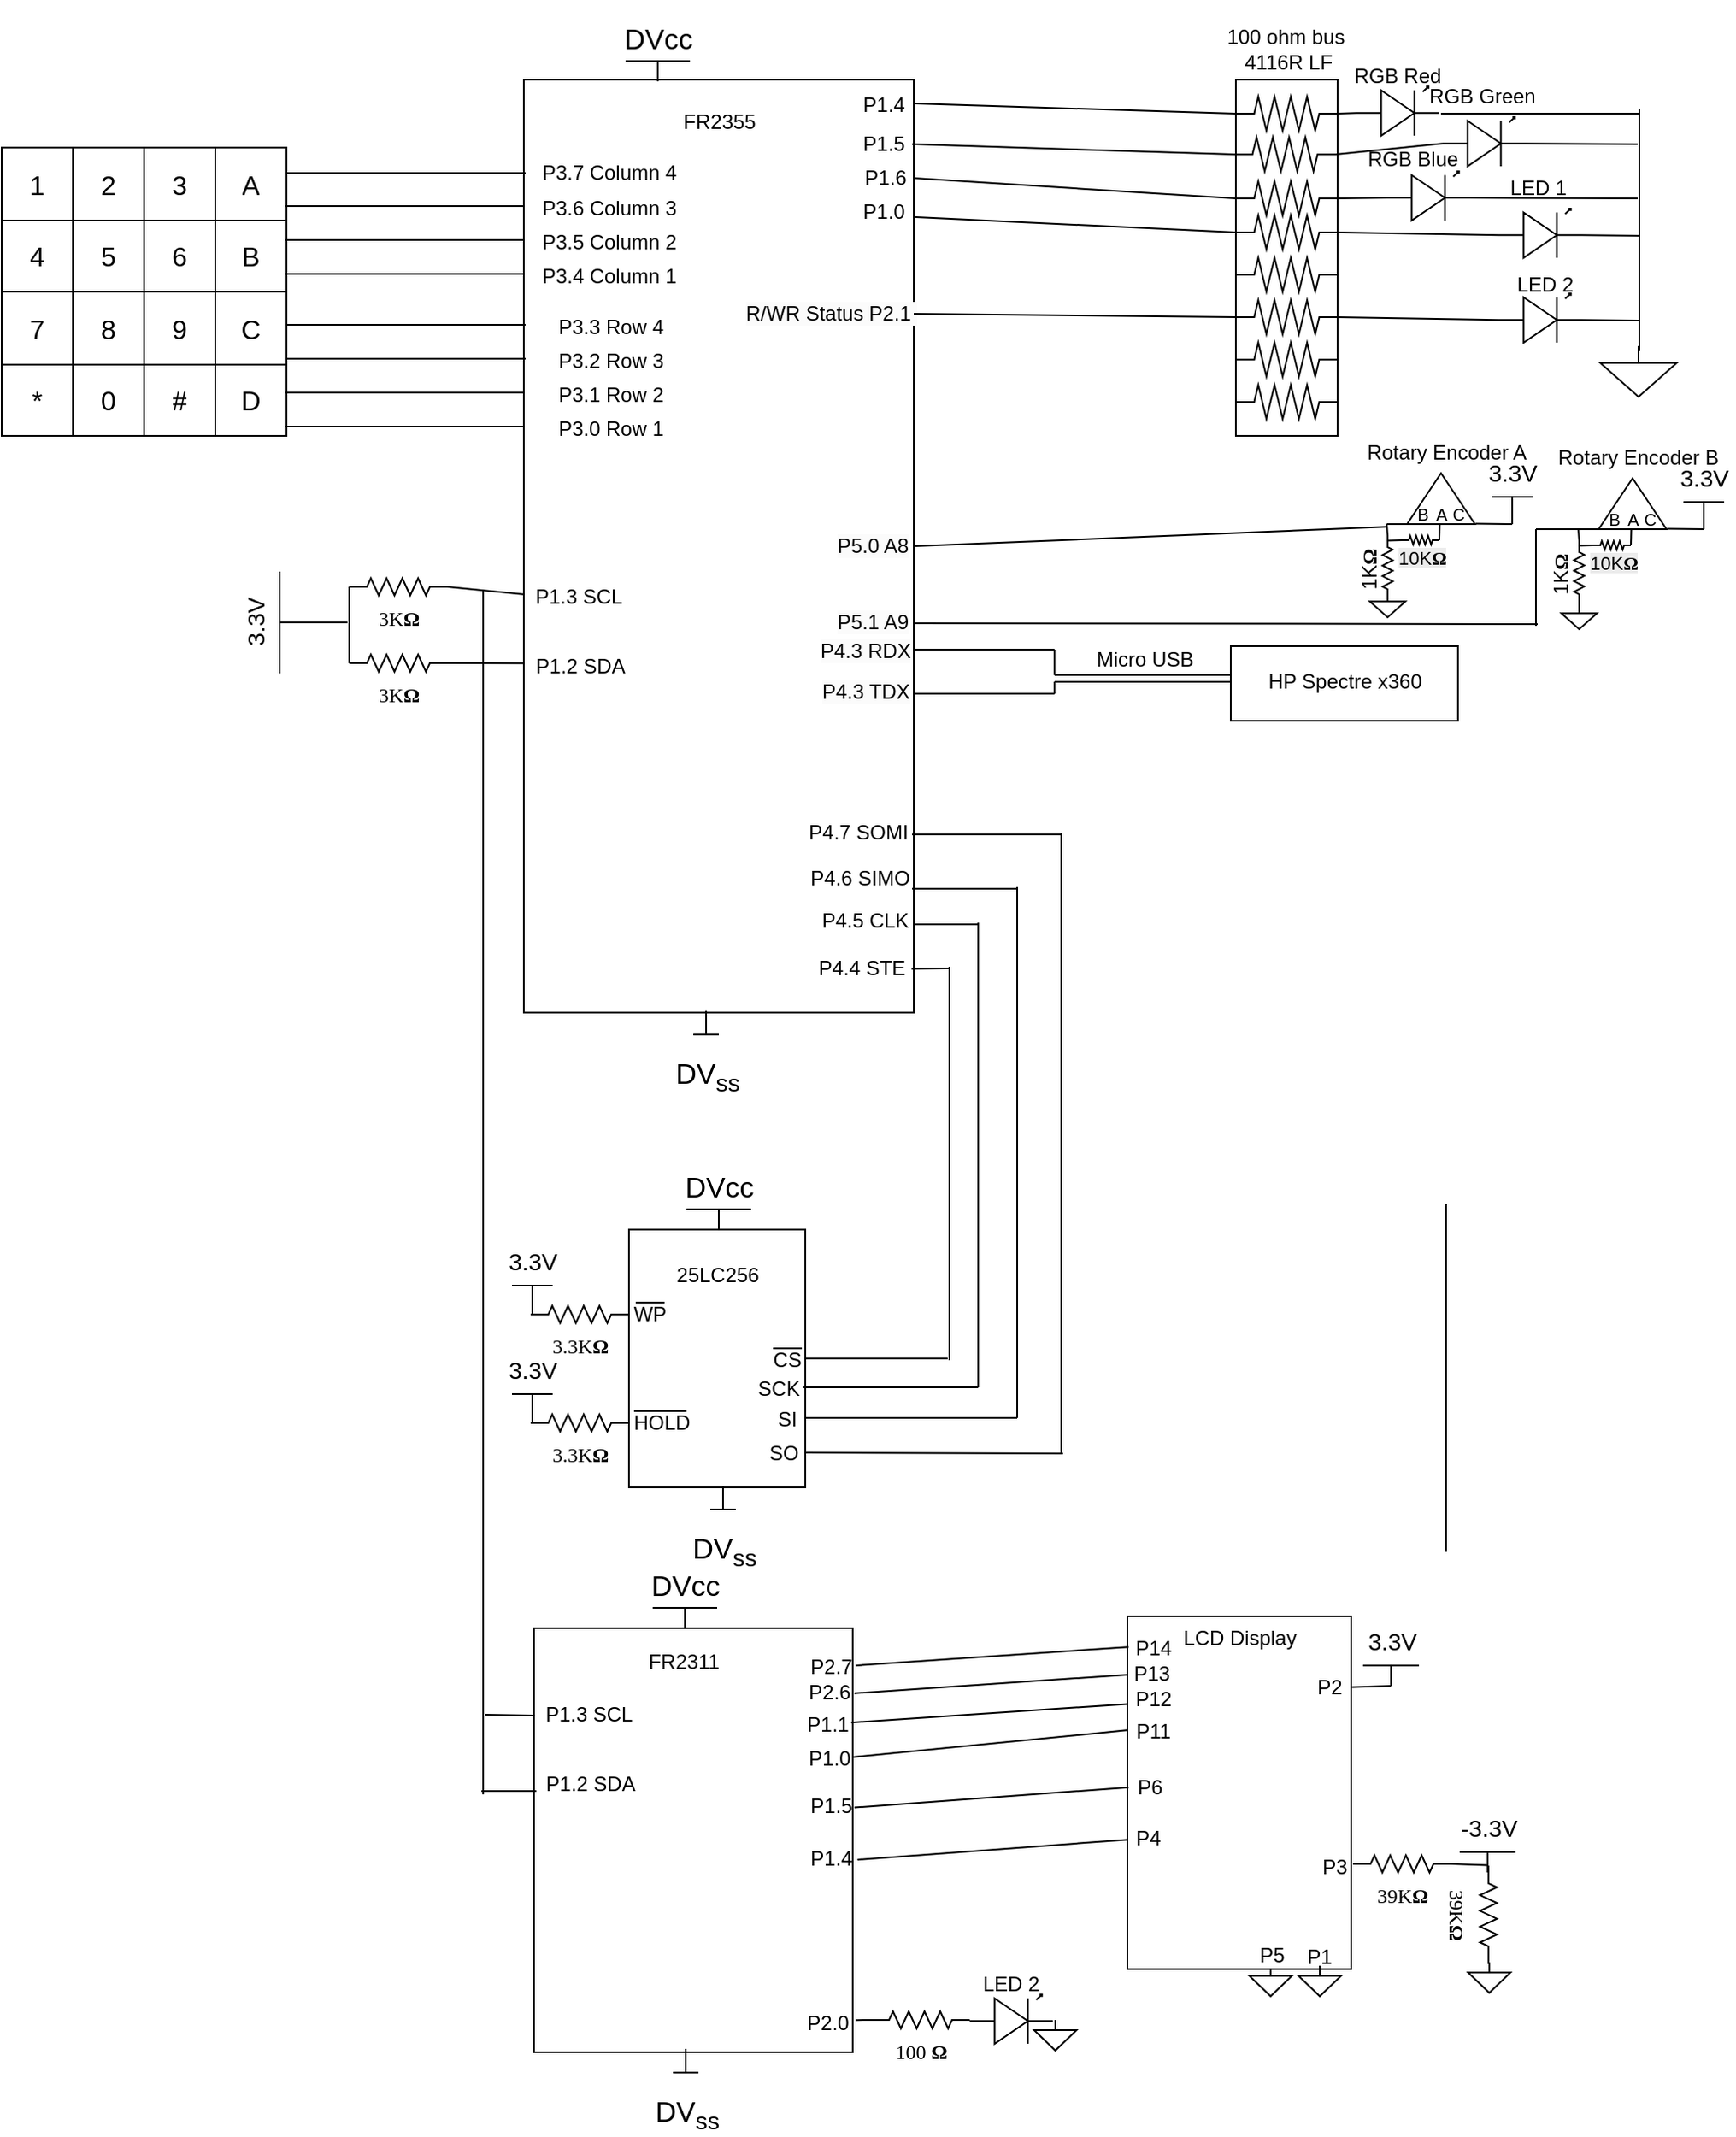 <mxfile version="26.2.12">
  <diagram name="Page-1" id="7e0a89b8-554c-2b80-1dc8-d5c74ca68de4">
    <mxGraphModel dx="541" dy="599" grid="1" gridSize="1" guides="0" tooltips="1" connect="1" arrows="1" fold="1" page="1" pageScale="1" pageWidth="1100" pageHeight="850" background="none" math="0" shadow="0">
      <root>
        <mxCell id="0" />
        <mxCell id="1" parent="0" />
        <mxCell id="IWLJOj-bWdNwNhBtovuA-1" value="3K&lt;b&gt;Ω&lt;/b&gt;" style="verticalLabelPosition=bottom;shadow=0;dashed=0;align=center;html=1;verticalAlign=top;strokeWidth=1;shape=mxgraph.electrical.resistors.resistor_2;rounded=1;comic=0;labelBackgroundColor=none;fontFamily=Verdana;fontSize=12" parent="1" vertex="1">
          <mxGeometry x="277" y="394" width="58" height="10" as="geometry" />
        </mxCell>
        <mxCell id="IWLJOj-bWdNwNhBtovuA-3" value="" style="shape=table;startSize=0;container=1;collapsible=0;childLayout=tableLayout;fontSize=16;" parent="1" vertex="1">
          <mxGeometry x="72" y="140" width="168" height="170" as="geometry" />
        </mxCell>
        <mxCell id="IWLJOj-bWdNwNhBtovuA-28" style="shape=tableRow;horizontal=0;startSize=0;swimlaneHead=0;swimlaneBody=0;strokeColor=inherit;top=0;left=0;bottom=0;right=0;collapsible=0;dropTarget=0;fillColor=none;points=[[0,0.5],[1,0.5]];portConstraint=eastwest;fontSize=16;" parent="IWLJOj-bWdNwNhBtovuA-3" vertex="1">
          <mxGeometry width="168" height="43" as="geometry" />
        </mxCell>
        <mxCell id="IWLJOj-bWdNwNhBtovuA-29" value="1" style="shape=partialRectangle;html=1;whiteSpace=wrap;connectable=0;strokeColor=inherit;overflow=hidden;fillColor=none;top=0;left=0;bottom=0;right=0;pointerEvents=1;fontSize=16;" parent="IWLJOj-bWdNwNhBtovuA-28" vertex="1">
          <mxGeometry width="42" height="43" as="geometry">
            <mxRectangle width="42" height="43" as="alternateBounds" />
          </mxGeometry>
        </mxCell>
        <mxCell id="IWLJOj-bWdNwNhBtovuA-30" value="2" style="shape=partialRectangle;html=1;whiteSpace=wrap;connectable=0;strokeColor=inherit;overflow=hidden;fillColor=none;top=0;left=0;bottom=0;right=0;pointerEvents=1;fontSize=16;" parent="IWLJOj-bWdNwNhBtovuA-28" vertex="1">
          <mxGeometry x="42" width="42" height="43" as="geometry">
            <mxRectangle width="42" height="43" as="alternateBounds" />
          </mxGeometry>
        </mxCell>
        <mxCell id="IWLJOj-bWdNwNhBtovuA-31" value="3" style="shape=partialRectangle;html=1;whiteSpace=wrap;connectable=0;strokeColor=inherit;overflow=hidden;fillColor=none;top=0;left=0;bottom=0;right=0;pointerEvents=1;fontSize=16;" parent="IWLJOj-bWdNwNhBtovuA-28" vertex="1">
          <mxGeometry x="84" width="42" height="43" as="geometry">
            <mxRectangle width="42" height="43" as="alternateBounds" />
          </mxGeometry>
        </mxCell>
        <mxCell id="IWLJOj-bWdNwNhBtovuA-32" value="A" style="shape=partialRectangle;html=1;whiteSpace=wrap;connectable=0;strokeColor=inherit;overflow=hidden;fillColor=none;top=0;left=0;bottom=0;right=0;pointerEvents=1;fontSize=16;" parent="IWLJOj-bWdNwNhBtovuA-28" vertex="1">
          <mxGeometry x="126" width="42" height="43" as="geometry">
            <mxRectangle width="42" height="43" as="alternateBounds" />
          </mxGeometry>
        </mxCell>
        <mxCell id="IWLJOj-bWdNwNhBtovuA-4" value="" style="shape=tableRow;horizontal=0;startSize=0;swimlaneHead=0;swimlaneBody=0;strokeColor=inherit;top=0;left=0;bottom=0;right=0;collapsible=0;dropTarget=0;fillColor=none;points=[[0,0.5],[1,0.5]];portConstraint=eastwest;fontSize=16;" parent="IWLJOj-bWdNwNhBtovuA-3" vertex="1">
          <mxGeometry y="43" width="168" height="42" as="geometry" />
        </mxCell>
        <mxCell id="IWLJOj-bWdNwNhBtovuA-5" value="4" style="shape=partialRectangle;html=1;whiteSpace=wrap;connectable=0;strokeColor=inherit;overflow=hidden;fillColor=none;top=0;left=0;bottom=0;right=0;pointerEvents=1;fontSize=16;" parent="IWLJOj-bWdNwNhBtovuA-4" vertex="1">
          <mxGeometry width="42" height="42" as="geometry">
            <mxRectangle width="42" height="42" as="alternateBounds" />
          </mxGeometry>
        </mxCell>
        <mxCell id="IWLJOj-bWdNwNhBtovuA-6" value="5" style="shape=partialRectangle;html=1;whiteSpace=wrap;connectable=0;strokeColor=inherit;overflow=hidden;fillColor=none;top=0;left=0;bottom=0;right=0;pointerEvents=1;fontSize=16;" parent="IWLJOj-bWdNwNhBtovuA-4" vertex="1">
          <mxGeometry x="42" width="42" height="42" as="geometry">
            <mxRectangle width="42" height="42" as="alternateBounds" />
          </mxGeometry>
        </mxCell>
        <mxCell id="IWLJOj-bWdNwNhBtovuA-7" value="6" style="shape=partialRectangle;html=1;whiteSpace=wrap;connectable=0;strokeColor=inherit;overflow=hidden;fillColor=none;top=0;left=0;bottom=0;right=0;pointerEvents=1;fontSize=16;" parent="IWLJOj-bWdNwNhBtovuA-4" vertex="1">
          <mxGeometry x="84" width="42" height="42" as="geometry">
            <mxRectangle width="42" height="42" as="alternateBounds" />
          </mxGeometry>
        </mxCell>
        <mxCell id="IWLJOj-bWdNwNhBtovuA-33" value="B" style="shape=partialRectangle;html=1;whiteSpace=wrap;connectable=0;strokeColor=inherit;overflow=hidden;fillColor=none;top=0;left=0;bottom=0;right=0;pointerEvents=1;fontSize=16;" parent="IWLJOj-bWdNwNhBtovuA-4" vertex="1">
          <mxGeometry x="126" width="42" height="42" as="geometry">
            <mxRectangle width="42" height="42" as="alternateBounds" />
          </mxGeometry>
        </mxCell>
        <mxCell id="IWLJOj-bWdNwNhBtovuA-8" value="" style="shape=tableRow;horizontal=0;startSize=0;swimlaneHead=0;swimlaneBody=0;strokeColor=inherit;top=0;left=0;bottom=0;right=0;collapsible=0;dropTarget=0;fillColor=none;points=[[0,0.5],[1,0.5]];portConstraint=eastwest;fontSize=16;" parent="IWLJOj-bWdNwNhBtovuA-3" vertex="1">
          <mxGeometry y="85" width="168" height="43" as="geometry" />
        </mxCell>
        <mxCell id="IWLJOj-bWdNwNhBtovuA-9" value="7" style="shape=partialRectangle;html=1;whiteSpace=wrap;connectable=0;strokeColor=inherit;overflow=hidden;fillColor=none;top=0;left=0;bottom=0;right=0;pointerEvents=1;fontSize=16;" parent="IWLJOj-bWdNwNhBtovuA-8" vertex="1">
          <mxGeometry width="42" height="43" as="geometry">
            <mxRectangle width="42" height="43" as="alternateBounds" />
          </mxGeometry>
        </mxCell>
        <mxCell id="IWLJOj-bWdNwNhBtovuA-10" value="8" style="shape=partialRectangle;html=1;whiteSpace=wrap;connectable=0;strokeColor=inherit;overflow=hidden;fillColor=none;top=0;left=0;bottom=0;right=0;pointerEvents=1;fontSize=16;" parent="IWLJOj-bWdNwNhBtovuA-8" vertex="1">
          <mxGeometry x="42" width="42" height="43" as="geometry">
            <mxRectangle width="42" height="43" as="alternateBounds" />
          </mxGeometry>
        </mxCell>
        <mxCell id="IWLJOj-bWdNwNhBtovuA-11" value="9" style="shape=partialRectangle;html=1;whiteSpace=wrap;connectable=0;strokeColor=inherit;overflow=hidden;fillColor=none;top=0;left=0;bottom=0;right=0;pointerEvents=1;fontSize=16;" parent="IWLJOj-bWdNwNhBtovuA-8" vertex="1">
          <mxGeometry x="84" width="42" height="43" as="geometry">
            <mxRectangle width="42" height="43" as="alternateBounds" />
          </mxGeometry>
        </mxCell>
        <mxCell id="IWLJOj-bWdNwNhBtovuA-34" value="C" style="shape=partialRectangle;html=1;whiteSpace=wrap;connectable=0;strokeColor=inherit;overflow=hidden;fillColor=none;top=0;left=0;bottom=0;right=0;pointerEvents=1;fontSize=16;" parent="IWLJOj-bWdNwNhBtovuA-8" vertex="1">
          <mxGeometry x="126" width="42" height="43" as="geometry">
            <mxRectangle width="42" height="43" as="alternateBounds" />
          </mxGeometry>
        </mxCell>
        <mxCell id="IWLJOj-bWdNwNhBtovuA-12" value="" style="shape=tableRow;horizontal=0;startSize=0;swimlaneHead=0;swimlaneBody=0;strokeColor=inherit;top=0;left=0;bottom=0;right=0;collapsible=0;dropTarget=0;fillColor=none;points=[[0,0.5],[1,0.5]];portConstraint=eastwest;fontSize=16;" parent="IWLJOj-bWdNwNhBtovuA-3" vertex="1">
          <mxGeometry y="128" width="168" height="42" as="geometry" />
        </mxCell>
        <mxCell id="IWLJOj-bWdNwNhBtovuA-13" value="*" style="shape=partialRectangle;html=1;whiteSpace=wrap;connectable=0;strokeColor=inherit;overflow=hidden;fillColor=none;top=0;left=0;bottom=0;right=0;pointerEvents=1;fontSize=16;" parent="IWLJOj-bWdNwNhBtovuA-12" vertex="1">
          <mxGeometry width="42" height="42" as="geometry">
            <mxRectangle width="42" height="42" as="alternateBounds" />
          </mxGeometry>
        </mxCell>
        <mxCell id="IWLJOj-bWdNwNhBtovuA-14" value="0" style="shape=partialRectangle;html=1;whiteSpace=wrap;connectable=0;strokeColor=inherit;overflow=hidden;fillColor=none;top=0;left=0;bottom=0;right=0;pointerEvents=1;fontSize=16;" parent="IWLJOj-bWdNwNhBtovuA-12" vertex="1">
          <mxGeometry x="42" width="42" height="42" as="geometry">
            <mxRectangle width="42" height="42" as="alternateBounds" />
          </mxGeometry>
        </mxCell>
        <mxCell id="IWLJOj-bWdNwNhBtovuA-15" value="#" style="shape=partialRectangle;html=1;whiteSpace=wrap;connectable=0;strokeColor=inherit;overflow=hidden;fillColor=none;top=0;left=0;bottom=0;right=0;pointerEvents=1;fontSize=16;" parent="IWLJOj-bWdNwNhBtovuA-12" vertex="1">
          <mxGeometry x="84" width="42" height="42" as="geometry">
            <mxRectangle width="42" height="42" as="alternateBounds" />
          </mxGeometry>
        </mxCell>
        <mxCell id="IWLJOj-bWdNwNhBtovuA-35" value="D" style="shape=partialRectangle;html=1;whiteSpace=wrap;connectable=0;strokeColor=inherit;overflow=hidden;fillColor=none;top=0;left=0;bottom=0;right=0;pointerEvents=1;fontSize=16;" parent="IWLJOj-bWdNwNhBtovuA-12" vertex="1">
          <mxGeometry x="126" width="42" height="42" as="geometry">
            <mxRectangle width="42" height="42" as="alternateBounds" />
          </mxGeometry>
        </mxCell>
        <mxCell id="IWLJOj-bWdNwNhBtovuA-36" value="" style="rounded=0;whiteSpace=wrap;html=1;" parent="1" vertex="1">
          <mxGeometry x="380" y="100" width="230" height="550" as="geometry" />
        </mxCell>
        <mxCell id="IWLJOj-bWdNwNhBtovuA-37" value="FR2355" style="text;html=1;align=center;verticalAlign=middle;resizable=0;points=[];autosize=1;strokeColor=none;fillColor=none;" parent="1" vertex="1">
          <mxGeometry x="460" y="110" width="70" height="30" as="geometry" />
        </mxCell>
        <mxCell id="IWLJOj-bWdNwNhBtovuA-38" value="P3.6 Column 3" style="text;html=1;align=center;verticalAlign=middle;resizable=0;points=[];autosize=1;strokeColor=none;fillColor=none;" parent="1" vertex="1">
          <mxGeometry x="381" y="162" width="98" height="27" as="geometry" />
        </mxCell>
        <mxCell id="IWLJOj-bWdNwNhBtovuA-39" value="P3.7 Column 4" style="text;html=1;align=center;verticalAlign=middle;resizable=0;points=[];autosize=1;strokeColor=none;fillColor=none;" parent="1" vertex="1">
          <mxGeometry x="380" y="140" width="100" height="30" as="geometry" />
        </mxCell>
        <mxCell id="IWLJOj-bWdNwNhBtovuA-40" value="P3.5 Column 2" style="text;html=1;align=center;verticalAlign=middle;resizable=0;points=[];autosize=1;strokeColor=none;fillColor=none;" parent="1" vertex="1">
          <mxGeometry x="381" y="182" width="98" height="27" as="geometry" />
        </mxCell>
        <mxCell id="IWLJOj-bWdNwNhBtovuA-41" value="P3.4 Column 1" style="text;html=1;align=center;verticalAlign=middle;resizable=0;points=[];autosize=1;strokeColor=none;fillColor=none;" parent="1" vertex="1">
          <mxGeometry x="381" y="202" width="98" height="27" as="geometry" />
        </mxCell>
        <mxCell id="IWLJOj-bWdNwNhBtovuA-42" value="P3.3 Row 4" style="text;html=1;align=center;verticalAlign=middle;resizable=0;points=[];autosize=1;strokeColor=none;fillColor=none;" parent="1" vertex="1">
          <mxGeometry x="390" y="232" width="81" height="27" as="geometry" />
        </mxCell>
        <mxCell id="IWLJOj-bWdNwNhBtovuA-43" value="P3.2 Row 3" style="text;html=1;align=center;verticalAlign=middle;resizable=0;points=[];autosize=1;strokeColor=none;fillColor=none;" parent="1" vertex="1">
          <mxGeometry x="390" y="252" width="81" height="27" as="geometry" />
        </mxCell>
        <mxCell id="IWLJOj-bWdNwNhBtovuA-44" value="P3.1 Row 2" style="text;html=1;align=center;verticalAlign=middle;resizable=0;points=[];autosize=1;strokeColor=none;fillColor=none;" parent="1" vertex="1">
          <mxGeometry x="390" y="272" width="81" height="27" as="geometry" />
        </mxCell>
        <mxCell id="IWLJOj-bWdNwNhBtovuA-45" value="P3.0 Row 1" style="text;html=1;align=center;verticalAlign=middle;resizable=0;points=[];autosize=1;strokeColor=none;fillColor=none;" parent="1" vertex="1">
          <mxGeometry x="390" y="292" width="81" height="27" as="geometry" />
        </mxCell>
        <mxCell id="IWLJOj-bWdNwNhBtovuA-47" value="" style="endArrow=none;html=1;rounded=0;entryX=0.01;entryY=0.5;entryDx=0;entryDy=0;entryPerimeter=0;" parent="1" target="IWLJOj-bWdNwNhBtovuA-39" edge="1">
          <mxGeometry width="50" height="50" relative="1" as="geometry">
            <mxPoint x="240" y="155" as="sourcePoint" />
            <mxPoint x="310" y="150" as="targetPoint" />
          </mxGeometry>
        </mxCell>
        <mxCell id="IWLJOj-bWdNwNhBtovuA-49" value="" style="endArrow=none;html=1;rounded=0;entryX=0.01;entryY=0.5;entryDx=0;entryDy=0;entryPerimeter=0;" parent="1" edge="1">
          <mxGeometry width="50" height="50" relative="1" as="geometry">
            <mxPoint x="239" y="174.5" as="sourcePoint" />
            <mxPoint x="380" y="174.5" as="targetPoint" />
          </mxGeometry>
        </mxCell>
        <mxCell id="IWLJOj-bWdNwNhBtovuA-50" value="" style="endArrow=none;html=1;rounded=0;entryX=0.01;entryY=0.5;entryDx=0;entryDy=0;entryPerimeter=0;" parent="1" edge="1">
          <mxGeometry width="50" height="50" relative="1" as="geometry">
            <mxPoint x="239" y="194.5" as="sourcePoint" />
            <mxPoint x="380" y="194.5" as="targetPoint" />
          </mxGeometry>
        </mxCell>
        <mxCell id="IWLJOj-bWdNwNhBtovuA-51" value="" style="endArrow=none;html=1;rounded=0;entryX=0.01;entryY=0.5;entryDx=0;entryDy=0;entryPerimeter=0;" parent="1" edge="1">
          <mxGeometry width="50" height="50" relative="1" as="geometry">
            <mxPoint x="239" y="214.5" as="sourcePoint" />
            <mxPoint x="380" y="214.5" as="targetPoint" />
          </mxGeometry>
        </mxCell>
        <mxCell id="IWLJOj-bWdNwNhBtovuA-52" value="" style="endArrow=none;html=1;rounded=0;entryX=0.01;entryY=0.5;entryDx=0;entryDy=0;entryPerimeter=0;" parent="1" edge="1">
          <mxGeometry width="50" height="50" relative="1" as="geometry">
            <mxPoint x="240" y="244.5" as="sourcePoint" />
            <mxPoint x="381" y="244.5" as="targetPoint" />
          </mxGeometry>
        </mxCell>
        <mxCell id="IWLJOj-bWdNwNhBtovuA-53" value="" style="endArrow=none;html=1;rounded=0;entryX=0.01;entryY=0.5;entryDx=0;entryDy=0;entryPerimeter=0;" parent="1" edge="1">
          <mxGeometry width="50" height="50" relative="1" as="geometry">
            <mxPoint x="240" y="264.5" as="sourcePoint" />
            <mxPoint x="381" y="264.5" as="targetPoint" />
          </mxGeometry>
        </mxCell>
        <mxCell id="IWLJOj-bWdNwNhBtovuA-54" value="" style="endArrow=none;html=1;rounded=0;entryX=0.01;entryY=0.5;entryDx=0;entryDy=0;entryPerimeter=0;" parent="1" edge="1">
          <mxGeometry width="50" height="50" relative="1" as="geometry">
            <mxPoint x="239" y="284.5" as="sourcePoint" />
            <mxPoint x="380" y="284.5" as="targetPoint" />
          </mxGeometry>
        </mxCell>
        <mxCell id="IWLJOj-bWdNwNhBtovuA-55" value="" style="endArrow=none;html=1;rounded=0;entryX=0.01;entryY=0.5;entryDx=0;entryDy=0;entryPerimeter=0;" parent="1" edge="1">
          <mxGeometry width="50" height="50" relative="1" as="geometry">
            <mxPoint x="239" y="304.5" as="sourcePoint" />
            <mxPoint x="380" y="304.5" as="targetPoint" />
          </mxGeometry>
        </mxCell>
        <mxCell id="IWLJOj-bWdNwNhBtovuA-57" value="" style="rounded=0;whiteSpace=wrap;html=1;" parent="1" vertex="1">
          <mxGeometry x="800" y="100" width="60" height="210" as="geometry" />
        </mxCell>
        <mxCell id="IWLJOj-bWdNwNhBtovuA-56" value="" style="pointerEvents=1;verticalLabelPosition=bottom;shadow=0;dashed=0;align=center;html=1;verticalAlign=top;shape=mxgraph.electrical.resistors.resistor_2;" parent="1" vertex="1">
          <mxGeometry x="800" y="110" width="60" height="20" as="geometry" />
        </mxCell>
        <mxCell id="IWLJOj-bWdNwNhBtovuA-58" value="" style="pointerEvents=1;verticalLabelPosition=bottom;shadow=0;dashed=0;align=center;html=1;verticalAlign=top;shape=mxgraph.electrical.resistors.resistor_2;" parent="1" vertex="1">
          <mxGeometry x="800" y="160" width="60" height="20" as="geometry" />
        </mxCell>
        <mxCell id="IWLJOj-bWdNwNhBtovuA-59" value="" style="pointerEvents=1;verticalLabelPosition=bottom;shadow=0;dashed=0;align=center;html=1;verticalAlign=top;shape=mxgraph.electrical.resistors.resistor_2;" parent="1" vertex="1">
          <mxGeometry x="799" y="134" width="60" height="20" as="geometry" />
        </mxCell>
        <mxCell id="IWLJOj-bWdNwNhBtovuA-60" value="" style="pointerEvents=1;verticalLabelPosition=bottom;shadow=0;dashed=0;align=center;html=1;verticalAlign=top;shape=mxgraph.electrical.resistors.resistor_2;" parent="1" vertex="1">
          <mxGeometry x="800" y="180" width="60" height="20" as="geometry" />
        </mxCell>
        <mxCell id="IWLJOj-bWdNwNhBtovuA-61" value="" style="pointerEvents=1;verticalLabelPosition=bottom;shadow=0;dashed=0;align=center;html=1;verticalAlign=top;shape=mxgraph.electrical.resistors.resistor_2;" parent="1" vertex="1">
          <mxGeometry x="800" y="205" width="60" height="20" as="geometry" />
        </mxCell>
        <mxCell id="IWLJOj-bWdNwNhBtovuA-62" value="" style="pointerEvents=1;verticalLabelPosition=bottom;shadow=0;dashed=0;align=center;html=1;verticalAlign=top;shape=mxgraph.electrical.resistors.resistor_2;" parent="1" vertex="1">
          <mxGeometry x="800" y="230" width="60" height="20" as="geometry" />
        </mxCell>
        <mxCell id="IWLJOj-bWdNwNhBtovuA-63" value="" style="pointerEvents=1;verticalLabelPosition=bottom;shadow=0;dashed=0;align=center;html=1;verticalAlign=top;shape=mxgraph.electrical.resistors.resistor_2;" parent="1" vertex="1">
          <mxGeometry x="800" y="255" width="60" height="20" as="geometry" />
        </mxCell>
        <mxCell id="IWLJOj-bWdNwNhBtovuA-64" value="" style="pointerEvents=1;verticalLabelPosition=bottom;shadow=0;dashed=0;align=center;html=1;verticalAlign=top;shape=mxgraph.electrical.resistors.resistor_2;" parent="1" vertex="1">
          <mxGeometry x="800" y="280" width="60" height="20" as="geometry" />
        </mxCell>
        <mxCell id="IWLJOj-bWdNwNhBtovuA-65" value="P1.4" style="text;html=1;align=center;verticalAlign=middle;resizable=0;points=[];autosize=1;strokeColor=none;fillColor=none;" parent="1" vertex="1">
          <mxGeometry x="570" y="101" width="44" height="27" as="geometry" />
        </mxCell>
        <mxCell id="IWLJOj-bWdNwNhBtovuA-66" value="P1.5" style="text;html=1;align=center;verticalAlign=middle;resizable=0;points=[];autosize=1;strokeColor=none;fillColor=none;" parent="1" vertex="1">
          <mxGeometry x="570" y="124" width="44" height="27" as="geometry" />
        </mxCell>
        <mxCell id="IWLJOj-bWdNwNhBtovuA-68" value="P1.6" style="text;html=1;align=center;verticalAlign=middle;resizable=0;points=[];autosize=1;strokeColor=none;fillColor=none;" parent="1" vertex="1">
          <mxGeometry x="571" y="144" width="44" height="27" as="geometry" />
        </mxCell>
        <mxCell id="IWLJOj-bWdNwNhBtovuA-69" value="" style="endArrow=none;html=1;rounded=0;entryX=0;entryY=0.5;entryDx=0;entryDy=0;entryPerimeter=0;" parent="1" target="IWLJOj-bWdNwNhBtovuA-56" edge="1">
          <mxGeometry width="50" height="50" relative="1" as="geometry">
            <mxPoint x="610" y="114" as="sourcePoint" />
            <mxPoint x="753" y="110" as="targetPoint" />
          </mxGeometry>
        </mxCell>
        <mxCell id="IWLJOj-bWdNwNhBtovuA-70" value="" style="endArrow=none;html=1;rounded=0;entryX=0;entryY=0.5;entryDx=0;entryDy=0;entryPerimeter=0;exitX=0.864;exitY=-0.222;exitDx=0;exitDy=0;exitPerimeter=0;" parent="1" source="IWLJOj-bWdNwNhBtovuA-68" target="IWLJOj-bWdNwNhBtovuA-59" edge="1">
          <mxGeometry width="50" height="50" relative="1" as="geometry">
            <mxPoint x="702" y="182" as="sourcePoint" />
            <mxPoint x="752" y="132" as="targetPoint" />
          </mxGeometry>
        </mxCell>
        <mxCell id="IWLJOj-bWdNwNhBtovuA-71" value="" style="endArrow=none;html=1;rounded=0;entryX=0;entryY=0.5;entryDx=0;entryDy=0;entryPerimeter=0;exitX=0.886;exitY=0.519;exitDx=0;exitDy=0;exitPerimeter=0;" parent="1" source="IWLJOj-bWdNwNhBtovuA-68" target="IWLJOj-bWdNwNhBtovuA-58" edge="1">
          <mxGeometry width="50" height="50" relative="1" as="geometry">
            <mxPoint x="670" y="331" as="sourcePoint" />
            <mxPoint x="720" y="281" as="targetPoint" />
          </mxGeometry>
        </mxCell>
        <mxCell id="IWLJOj-bWdNwNhBtovuA-72" value="P1.0" style="text;html=1;align=center;verticalAlign=middle;resizable=0;points=[];autosize=1;strokeColor=none;fillColor=none;" parent="1" vertex="1">
          <mxGeometry x="570" y="164" width="44" height="27" as="geometry" />
        </mxCell>
        <mxCell id="IWLJOj-bWdNwNhBtovuA-73" value="" style="endArrow=none;html=1;rounded=0;entryX=0;entryY=0.5;entryDx=0;entryDy=0;entryPerimeter=0;exitX=0.932;exitY=0.63;exitDx=0;exitDy=0;exitPerimeter=0;" parent="1" source="IWLJOj-bWdNwNhBtovuA-72" target="IWLJOj-bWdNwNhBtovuA-60" edge="1">
          <mxGeometry width="50" height="50" relative="1" as="geometry">
            <mxPoint x="668" y="244" as="sourcePoint" />
            <mxPoint x="718" y="194" as="targetPoint" />
          </mxGeometry>
        </mxCell>
        <mxCell id="IWLJOj-bWdNwNhBtovuA-74" value="" style="verticalLabelPosition=bottom;shadow=0;dashed=0;align=center;html=1;verticalAlign=top;shape=mxgraph.electrical.opto_electronics.led_1;pointerEvents=1;" parent="1" vertex="1">
          <mxGeometry x="871" y="104" width="49" height="29" as="geometry" />
        </mxCell>
        <mxCell id="IWLJOj-bWdNwNhBtovuA-76" value="RGB Red" style="text;html=1;align=center;verticalAlign=middle;resizable=0;points=[];autosize=1;strokeColor=none;fillColor=none;" parent="1" vertex="1">
          <mxGeometry x="860" y="84" width="70" height="27" as="geometry" />
        </mxCell>
        <mxCell id="IWLJOj-bWdNwNhBtovuA-77" value="" style="endArrow=none;html=1;rounded=0;exitX=1;exitY=0.5;exitDx=0;exitDy=0;exitPerimeter=0;entryX=0;entryY=0.54;entryDx=0;entryDy=0;entryPerimeter=0;" parent="1" source="IWLJOj-bWdNwNhBtovuA-56" target="IWLJOj-bWdNwNhBtovuA-74" edge="1">
          <mxGeometry width="50" height="50" relative="1" as="geometry">
            <mxPoint x="890" y="218" as="sourcePoint" />
            <mxPoint x="940" y="168" as="targetPoint" />
          </mxGeometry>
        </mxCell>
        <mxCell id="IWLJOj-bWdNwNhBtovuA-91" value="" style="verticalLabelPosition=bottom;shadow=0;dashed=0;align=center;html=1;verticalAlign=top;shape=mxgraph.electrical.opto_electronics.led_1;pointerEvents=1;" parent="1" vertex="1">
          <mxGeometry x="922" y="122" width="49" height="29" as="geometry" />
        </mxCell>
        <mxCell id="IWLJOj-bWdNwNhBtovuA-92" value="RGB Green" style="text;html=1;align=center;verticalAlign=middle;resizable=0;points=[];autosize=1;strokeColor=none;fillColor=none;" parent="1" vertex="1">
          <mxGeometry x="904" y="96" width="82" height="27" as="geometry" />
        </mxCell>
        <mxCell id="IWLJOj-bWdNwNhBtovuA-93" value="" style="endArrow=none;html=1;rounded=0;exitX=1;exitY=0.5;exitDx=0;exitDy=0;exitPerimeter=0;entryX=0;entryY=0.54;entryDx=0;entryDy=0;entryPerimeter=0;" parent="1" source="IWLJOj-bWdNwNhBtovuA-59" target="IWLJOj-bWdNwNhBtovuA-91" edge="1">
          <mxGeometry width="50" height="50" relative="1" as="geometry">
            <mxPoint x="891" y="143" as="sourcePoint" />
            <mxPoint x="971" y="191" as="targetPoint" />
          </mxGeometry>
        </mxCell>
        <mxCell id="IWLJOj-bWdNwNhBtovuA-94" value="" style="verticalLabelPosition=bottom;shadow=0;dashed=0;align=center;html=1;verticalAlign=top;shape=mxgraph.electrical.opto_electronics.led_1;pointerEvents=1;" parent="1" vertex="1">
          <mxGeometry x="889" y="154" width="49" height="29" as="geometry" />
        </mxCell>
        <mxCell id="IWLJOj-bWdNwNhBtovuA-95" value="RGB Blue" style="text;html=1;align=center;verticalAlign=middle;resizable=0;points=[];autosize=1;strokeColor=none;fillColor=none;" parent="1" vertex="1">
          <mxGeometry x="868" y="133" width="72" height="27" as="geometry" />
        </mxCell>
        <mxCell id="IWLJOj-bWdNwNhBtovuA-96" value="" style="endArrow=none;html=1;rounded=0;entryX=0;entryY=0.54;entryDx=0;entryDy=0;entryPerimeter=0;exitX=1;exitY=0.5;exitDx=0;exitDy=0;exitPerimeter=0;" parent="1" source="IWLJOj-bWdNwNhBtovuA-58" target="IWLJOj-bWdNwNhBtovuA-94" edge="1">
          <mxGeometry width="50" height="50" relative="1" as="geometry">
            <mxPoint x="892" y="225" as="sourcePoint" />
            <mxPoint x="938" y="223" as="targetPoint" />
          </mxGeometry>
        </mxCell>
        <mxCell id="IWLJOj-bWdNwNhBtovuA-98" value="" style="verticalLabelPosition=bottom;shadow=0;dashed=0;align=center;html=1;verticalAlign=top;shape=mxgraph.electrical.opto_electronics.led_1;pointerEvents=1;" parent="1" vertex="1">
          <mxGeometry x="955" y="176" width="49" height="29" as="geometry" />
        </mxCell>
        <mxCell id="IWLJOj-bWdNwNhBtovuA-99" value="LED 1" style="text;html=1;align=center;verticalAlign=middle;resizable=0;points=[];autosize=1;strokeColor=none;fillColor=none;" parent="1" vertex="1">
          <mxGeometry x="952" y="150" width="52" height="27" as="geometry" />
        </mxCell>
        <mxCell id="IWLJOj-bWdNwNhBtovuA-100" value="" style="endArrow=none;html=1;rounded=0;exitX=1;exitY=0.5;exitDx=0;exitDy=0;exitPerimeter=0;entryX=0;entryY=0.54;entryDx=0;entryDy=0;entryPerimeter=0;" parent="1" source="IWLJOj-bWdNwNhBtovuA-60" target="IWLJOj-bWdNwNhBtovuA-98" edge="1">
          <mxGeometry width="50" height="50" relative="1" as="geometry">
            <mxPoint x="924" y="197" as="sourcePoint" />
            <mxPoint x="1004" y="245" as="targetPoint" />
          </mxGeometry>
        </mxCell>
        <mxCell id="IWLJOj-bWdNwNhBtovuA-101" value="100 ohm bus&lt;div&gt;&amp;nbsp;4116R LF&lt;/div&gt;" style="text;html=1;align=center;verticalAlign=middle;resizable=0;points=[];autosize=1;strokeColor=none;fillColor=none;" parent="1" vertex="1">
          <mxGeometry x="785" y="61" width="88" height="42" as="geometry" />
        </mxCell>
        <mxCell id="IWLJOj-bWdNwNhBtovuA-102" value="" style="endArrow=none;html=1;rounded=0;" parent="1" edge="1">
          <mxGeometry width="50" height="50" relative="1" as="geometry">
            <mxPoint x="1038" y="117" as="sourcePoint" />
            <mxPoint x="1038" y="260" as="targetPoint" />
          </mxGeometry>
        </mxCell>
        <mxCell id="IWLJOj-bWdNwNhBtovuA-103" value="" style="endArrow=none;html=1;rounded=0;exitX=0.207;exitY=0.889;exitDx=0;exitDy=0;exitPerimeter=0;" parent="1" source="IWLJOj-bWdNwNhBtovuA-92" edge="1">
          <mxGeometry width="50" height="50" relative="1" as="geometry">
            <mxPoint x="909" y="73" as="sourcePoint" />
            <mxPoint x="1038" y="120" as="targetPoint" />
          </mxGeometry>
        </mxCell>
        <mxCell id="IWLJOj-bWdNwNhBtovuA-104" value="" style="endArrow=none;html=1;rounded=0;exitX=1;exitY=0.54;exitDx=0;exitDy=0;exitPerimeter=0;" parent="1" source="IWLJOj-bWdNwNhBtovuA-91" edge="1">
          <mxGeometry width="50" height="50" relative="1" as="geometry">
            <mxPoint x="956" y="403" as="sourcePoint" />
            <mxPoint x="1037" y="138" as="targetPoint" />
          </mxGeometry>
        </mxCell>
        <mxCell id="IWLJOj-bWdNwNhBtovuA-105" value="" style="endArrow=none;html=1;rounded=0;exitX=1;exitY=0.54;exitDx=0;exitDy=0;exitPerimeter=0;" parent="1" source="IWLJOj-bWdNwNhBtovuA-94" edge="1">
          <mxGeometry width="50" height="50" relative="1" as="geometry">
            <mxPoint x="1055" y="145" as="sourcePoint" />
            <mxPoint x="1037" y="170" as="targetPoint" />
          </mxGeometry>
        </mxCell>
        <mxCell id="IWLJOj-bWdNwNhBtovuA-106" value="" style="endArrow=none;html=1;rounded=0;exitX=1;exitY=0.54;exitDx=0;exitDy=0;exitPerimeter=0;" parent="1" source="IWLJOj-bWdNwNhBtovuA-98" edge="1">
          <mxGeometry width="50" height="50" relative="1" as="geometry">
            <mxPoint x="908" y="329" as="sourcePoint" />
            <mxPoint x="1038" y="192" as="targetPoint" />
          </mxGeometry>
        </mxCell>
        <mxCell id="IWLJOj-bWdNwNhBtovuA-107" value="" style="pointerEvents=1;verticalLabelPosition=bottom;shadow=0;dashed=0;align=center;html=1;verticalAlign=top;shape=mxgraph.electrical.signal_sources.signal_ground;" parent="1" vertex="1">
          <mxGeometry x="1015" y="257" width="45" height="30" as="geometry" />
        </mxCell>
        <mxCell id="IWLJOj-bWdNwNhBtovuA-108" value="&lt;sub&gt;&lt;font style=&quot;font-size: 17px;&quot;&gt;DVcc&lt;/font&gt;&lt;/sub&gt;" style="verticalLabelPosition=top;verticalAlign=bottom;shape=mxgraph.electrical.signal_sources.vdd;shadow=0;dashed=0;align=center;strokeWidth=1;fontSize=24;html=1;flipV=1;" parent="1" vertex="1">
          <mxGeometry x="440" y="89" width="38" height="12" as="geometry" />
        </mxCell>
        <mxCell id="IWLJOj-bWdNwNhBtovuA-109" value="&lt;font style=&quot;font-size: 17px;&quot;&gt;DV&lt;sub style=&quot;&quot;&gt;ss&lt;/sub&gt;&lt;/font&gt;" style="pointerEvents=1;verticalLabelPosition=bottom;shadow=0;dashed=0;align=center;html=1;verticalAlign=top;shape=mxgraph.electrical.signal_sources.vss2;fontSize=24;flipV=1;" parent="1" vertex="1">
          <mxGeometry x="480" y="649" width="15" height="14" as="geometry" />
        </mxCell>
        <mxCell id="IWLJOj-bWdNwNhBtovuA-112" value="&lt;span style=&quot;font-size: 14px;&quot;&gt;3.3V&lt;/span&gt;" style="verticalLabelPosition=top;verticalAlign=bottom;shape=mxgraph.electrical.signal_sources.vdd;shadow=0;dashed=0;align=center;strokeWidth=1;fontSize=24;html=1;flipV=1;rotation=-90;" parent="1" vertex="1">
          <mxGeometry x="226" y="400" width="60" height="40" as="geometry" />
        </mxCell>
        <mxCell id="IWLJOj-bWdNwNhBtovuA-119" value="3K&lt;b&gt;Ω&lt;/b&gt;" style="verticalLabelPosition=bottom;shadow=0;dashed=0;align=center;html=1;verticalAlign=top;strokeWidth=1;shape=mxgraph.electrical.resistors.resistor_2;rounded=1;comic=0;labelBackgroundColor=none;fontFamily=Verdana;fontSize=12" parent="1" vertex="1">
          <mxGeometry x="277" y="439" width="58" height="10" as="geometry" />
        </mxCell>
        <mxCell id="IWLJOj-bWdNwNhBtovuA-120" value="" style="endArrow=none;html=1;rounded=0;entryX=0;entryY=0.5;entryDx=0;entryDy=0;entryPerimeter=0;exitX=0;exitY=0.5;exitDx=0;exitDy=0;exitPerimeter=0;" parent="1" source="IWLJOj-bWdNwNhBtovuA-119" target="IWLJOj-bWdNwNhBtovuA-1" edge="1">
          <mxGeometry width="50" height="50" relative="1" as="geometry">
            <mxPoint x="277" y="440" as="sourcePoint" />
            <mxPoint x="295" y="465" as="targetPoint" />
          </mxGeometry>
        </mxCell>
        <mxCell id="IWLJOj-bWdNwNhBtovuA-121" value="P1.3 SCL" style="text;html=1;align=center;verticalAlign=middle;resizable=0;points=[];autosize=1;strokeColor=none;fillColor=none;" parent="1" vertex="1">
          <mxGeometry x="377" y="391" width="70" height="27" as="geometry" />
        </mxCell>
        <mxCell id="IWLJOj-bWdNwNhBtovuA-122" value="P1.2 SDA" style="text;html=1;align=center;verticalAlign=middle;resizable=0;points=[];autosize=1;strokeColor=none;fillColor=none;" parent="1" vertex="1">
          <mxGeometry x="377" y="432" width="72" height="27" as="geometry" />
        </mxCell>
        <mxCell id="IWLJOj-bWdNwNhBtovuA-123" value="&lt;span style=&quot;color: rgb(0, 0, 0); font-family: Helvetica; font-size: 12px; font-style: normal; font-variant-ligatures: normal; font-variant-caps: normal; font-weight: 400; letter-spacing: normal; orphans: 2; text-align: center; text-indent: 0px; text-transform: none; widows: 2; word-spacing: 0px; -webkit-text-stroke-width: 0px; white-space: nowrap; background-color: rgb(251, 251, 251); text-decoration-thickness: initial; text-decoration-style: initial; text-decoration-color: initial; float: none; display: inline !important;&quot;&gt;P5.0 A8&lt;/span&gt;" style="text;whiteSpace=wrap;html=1;" parent="1" vertex="1">
          <mxGeometry x="563" y="361" width="48" height="28" as="geometry" />
        </mxCell>
        <mxCell id="IWLJOj-bWdNwNhBtovuA-130" value="" style="endArrow=none;html=1;rounded=0;exitX=1;exitY=0.5;exitDx=0;exitDy=0;exitPerimeter=0;entryX=0.036;entryY=0.45;entryDx=0;entryDy=0;entryPerimeter=0;" parent="1" source="IWLJOj-bWdNwNhBtovuA-119" target="IWLJOj-bWdNwNhBtovuA-122" edge="1">
          <mxGeometry width="50" height="50" relative="1" as="geometry">
            <mxPoint x="262" y="534" as="sourcePoint" />
            <mxPoint x="366" y="456" as="targetPoint" />
          </mxGeometry>
        </mxCell>
        <mxCell id="IWLJOj-bWdNwNhBtovuA-131" value="" style="endArrow=none;html=1;rounded=0;exitX=1;exitY=0.5;exitDx=0;exitDy=0;exitPerimeter=0;entryX=0.037;entryY=0.459;entryDx=0;entryDy=0;entryPerimeter=0;" parent="1" source="IWLJOj-bWdNwNhBtovuA-1" target="IWLJOj-bWdNwNhBtovuA-121" edge="1">
          <mxGeometry width="50" height="50" relative="1" as="geometry">
            <mxPoint x="345" y="423" as="sourcePoint" />
            <mxPoint x="395" y="373" as="targetPoint" />
          </mxGeometry>
        </mxCell>
        <mxCell id="IWLJOj-bWdNwNhBtovuA-132" value="" style="endArrow=none;html=1;rounded=0;" parent="1" edge="1">
          <mxGeometry width="50" height="50" relative="1" as="geometry">
            <mxPoint x="356" y="1111" as="sourcePoint" />
            <mxPoint x="356" y="401" as="targetPoint" />
          </mxGeometry>
        </mxCell>
        <mxCell id="IWLJOj-bWdNwNhBtovuA-216" value="" style="endArrow=none;html=1;rounded=0;movable=0;resizable=0;rotatable=0;deletable=0;editable=0;locked=1;connectable=0;" parent="1" edge="1">
          <mxGeometry width="50" height="50" relative="1" as="geometry">
            <mxPoint x="924" y="763" as="sourcePoint" />
            <mxPoint x="924" y="968" as="targetPoint" />
          </mxGeometry>
        </mxCell>
        <mxCell id="IWLJOj-bWdNwNhBtovuA-227" value="" style="rounded=0;whiteSpace=wrap;html=1;" parent="1" vertex="1">
          <mxGeometry x="386" y="1013" width="188" height="250" as="geometry" />
        </mxCell>
        <mxCell id="IWLJOj-bWdNwNhBtovuA-228" value="FR2311" style="text;html=1;align=center;verticalAlign=middle;resizable=0;points=[];autosize=1;strokeColor=none;fillColor=none;" parent="1" vertex="1">
          <mxGeometry x="443" y="1019" width="61" height="27" as="geometry" />
        </mxCell>
        <mxCell id="IWLJOj-bWdNwNhBtovuA-229" value="P1.0" style="text;html=1;align=center;verticalAlign=middle;resizable=0;points=[];autosize=1;strokeColor=none;fillColor=none;" parent="1" vertex="1">
          <mxGeometry x="538" y="1076" width="44" height="27" as="geometry" />
        </mxCell>
        <mxCell id="IWLJOj-bWdNwNhBtovuA-230" value="P1.1" style="text;html=1;align=center;verticalAlign=middle;resizable=0;points=[];autosize=1;strokeColor=none;fillColor=none;" parent="1" vertex="1">
          <mxGeometry x="537" y="1056" width="44" height="27" as="geometry" />
        </mxCell>
        <mxCell id="IWLJOj-bWdNwNhBtovuA-231" value="P2.6" style="text;html=1;align=center;verticalAlign=middle;resizable=0;points=[];autosize=1;strokeColor=none;fillColor=none;" parent="1" vertex="1">
          <mxGeometry x="538" y="1037" width="44" height="27" as="geometry" />
        </mxCell>
        <mxCell id="IWLJOj-bWdNwNhBtovuA-232" value="P2.7" style="text;html=1;align=center;verticalAlign=middle;resizable=0;points=[];autosize=1;strokeColor=none;fillColor=none;" parent="1" vertex="1">
          <mxGeometry x="539" y="1022" width="44" height="27" as="geometry" />
        </mxCell>
        <mxCell id="IWLJOj-bWdNwNhBtovuA-233" value="&lt;sub&gt;&lt;font style=&quot;font-size: 17px;&quot;&gt;DVcc&lt;/font&gt;&lt;/sub&gt;" style="verticalLabelPosition=top;verticalAlign=bottom;shape=mxgraph.electrical.signal_sources.vdd;shadow=0;dashed=0;align=center;strokeWidth=1;fontSize=24;html=1;flipV=1;" parent="1" vertex="1">
          <mxGeometry x="456" y="1001" width="38" height="12" as="geometry" />
        </mxCell>
        <mxCell id="IWLJOj-bWdNwNhBtovuA-234" value="&lt;font style=&quot;font-size: 17px;&quot;&gt;DV&lt;sub style=&quot;&quot;&gt;ss&lt;/sub&gt;&lt;/font&gt;" style="pointerEvents=1;verticalLabelPosition=bottom;shadow=0;dashed=0;align=center;html=1;verticalAlign=top;shape=mxgraph.electrical.signal_sources.vss2;fontSize=24;flipV=1;" parent="1" vertex="1">
          <mxGeometry x="468" y="1261" width="15" height="14" as="geometry" />
        </mxCell>
        <mxCell id="IWLJOj-bWdNwNhBtovuA-235" value="P1.3 SCL" style="text;html=1;align=center;verticalAlign=middle;resizable=0;points=[];autosize=1;strokeColor=none;fillColor=none;" parent="1" vertex="1">
          <mxGeometry x="383" y="1050" width="70" height="27" as="geometry" />
        </mxCell>
        <mxCell id="IWLJOj-bWdNwNhBtovuA-236" value="P1.2 SDA" style="text;html=1;align=center;verticalAlign=middle;resizable=0;points=[];autosize=1;strokeColor=none;fillColor=none;" parent="1" vertex="1">
          <mxGeometry x="383" y="1091" width="72" height="27" as="geometry" />
        </mxCell>
        <mxCell id="IWLJOj-bWdNwNhBtovuA-237" value="P1.4" style="text;html=1;align=center;verticalAlign=middle;resizable=0;points=[];autosize=1;strokeColor=none;fillColor=none;" parent="1" vertex="1">
          <mxGeometry x="539" y="1135" width="44" height="27" as="geometry" />
        </mxCell>
        <mxCell id="IWLJOj-bWdNwNhBtovuA-238" value="P1.5" style="text;html=1;align=center;verticalAlign=middle;resizable=0;points=[];autosize=1;strokeColor=none;fillColor=none;" parent="1" vertex="1">
          <mxGeometry x="539" y="1104" width="44" height="27" as="geometry" />
        </mxCell>
        <mxCell id="IWLJOj-bWdNwNhBtovuA-241" value="" style="endArrow=none;html=1;rounded=0;entryX=0.007;entryY=0.384;entryDx=0;entryDy=0;entryPerimeter=0;" parent="1" target="IWLJOj-bWdNwNhBtovuA-227" edge="1">
          <mxGeometry width="50" height="50" relative="1" as="geometry">
            <mxPoint x="355" y="1109" as="sourcePoint" />
            <mxPoint x="319" y="1079" as="targetPoint" />
          </mxGeometry>
        </mxCell>
        <mxCell id="IWLJOj-bWdNwNhBtovuA-242" value="" style="endArrow=none;html=1;rounded=0;entryX=0.051;entryY=0.536;entryDx=0;entryDy=0;entryPerimeter=0;" parent="1" target="IWLJOj-bWdNwNhBtovuA-235" edge="1">
          <mxGeometry width="50" height="50" relative="1" as="geometry">
            <mxPoint x="357" y="1064" as="sourcePoint" />
            <mxPoint x="308" y="1002" as="targetPoint" />
          </mxGeometry>
        </mxCell>
        <mxCell id="IWLJOj-bWdNwNhBtovuA-243" value="" style="verticalLabelPosition=bottom;shadow=0;dashed=0;align=center;html=1;verticalAlign=top;shape=mxgraph.electrical.opto_electronics.led_1;pointerEvents=1;" parent="1" vertex="1">
          <mxGeometry x="643" y="1229" width="49" height="29" as="geometry" />
        </mxCell>
        <mxCell id="IWLJOj-bWdNwNhBtovuA-244" value="LED 2" style="text;html=1;align=center;verticalAlign=middle;resizable=0;points=[];autosize=1;strokeColor=none;fillColor=none;" parent="1" vertex="1">
          <mxGeometry x="641" y="1209" width="52" height="27" as="geometry" />
        </mxCell>
        <mxCell id="IWLJOj-bWdNwNhBtovuA-245" value="100&amp;nbsp;&lt;b&gt;Ω&lt;/b&gt;" style="verticalLabelPosition=bottom;shadow=0;dashed=0;align=center;html=1;verticalAlign=top;strokeWidth=1;shape=mxgraph.electrical.resistors.resistor_2;rounded=1;comic=0;labelBackgroundColor=none;fontFamily=Verdana;fontSize=12" parent="1" vertex="1">
          <mxGeometry x="585" y="1239" width="58" height="10" as="geometry" />
        </mxCell>
        <mxCell id="IWLJOj-bWdNwNhBtovuA-246" value="P2.0" style="text;html=1;align=center;verticalAlign=middle;resizable=0;points=[];autosize=1;strokeColor=none;fillColor=none;" parent="1" vertex="1">
          <mxGeometry x="537" y="1232" width="44" height="27" as="geometry" />
        </mxCell>
        <mxCell id="IWLJOj-bWdNwNhBtovuA-247" value="" style="endArrow=none;html=1;rounded=0;exitX=0.882;exitY=0.448;exitDx=0;exitDy=0;exitPerimeter=0;" parent="1" source="IWLJOj-bWdNwNhBtovuA-246" edge="1">
          <mxGeometry width="50" height="50" relative="1" as="geometry">
            <mxPoint x="542" y="1315" as="sourcePoint" />
            <mxPoint x="585" y="1244" as="targetPoint" />
          </mxGeometry>
        </mxCell>
        <mxCell id="IWLJOj-bWdNwNhBtovuA-248" value="" style="pointerEvents=1;verticalLabelPosition=bottom;shadow=0;dashed=0;align=center;html=1;verticalAlign=top;shape=mxgraph.electrical.signal_sources.signal_ground;" parent="1" vertex="1">
          <mxGeometry x="808" y="1212" width="25" height="18" as="geometry" />
        </mxCell>
        <mxCell id="IWLJOj-bWdNwNhBtovuA-250" value="" style="rounded=0;whiteSpace=wrap;html=1;" parent="1" vertex="1">
          <mxGeometry x="736" y="1006" width="132" height="208" as="geometry" />
        </mxCell>
        <mxCell id="IWLJOj-bWdNwNhBtovuA-251" value="LCD Display" style="text;html=1;align=center;verticalAlign=middle;resizable=0;points=[];autosize=1;strokeColor=none;fillColor=none;" parent="1" vertex="1">
          <mxGeometry x="759" y="1005" width="86" height="27" as="geometry" />
        </mxCell>
        <mxCell id="IWLJOj-bWdNwNhBtovuA-252" value="P14" style="text;html=1;align=center;verticalAlign=middle;resizable=0;points=[];autosize=1;strokeColor=none;fillColor=none;" parent="1" vertex="1">
          <mxGeometry x="731" y="1011" width="40" height="27" as="geometry" />
        </mxCell>
        <mxCell id="IWLJOj-bWdNwNhBtovuA-253" value="P13" style="text;html=1;align=center;verticalAlign=middle;resizable=0;points=[];autosize=1;strokeColor=none;fillColor=none;" parent="1" vertex="1">
          <mxGeometry x="730" y="1026" width="40" height="27" as="geometry" />
        </mxCell>
        <mxCell id="IWLJOj-bWdNwNhBtovuA-254" value="P12" style="text;html=1;align=center;verticalAlign=middle;resizable=0;points=[];autosize=1;strokeColor=none;fillColor=none;" parent="1" vertex="1">
          <mxGeometry x="731" y="1041" width="40" height="27" as="geometry" />
        </mxCell>
        <mxCell id="IWLJOj-bWdNwNhBtovuA-255" value="P11" style="text;html=1;align=center;verticalAlign=middle;resizable=0;points=[];autosize=1;strokeColor=none;fillColor=none;" parent="1" vertex="1">
          <mxGeometry x="731" y="1060" width="39" height="27" as="geometry" />
        </mxCell>
        <mxCell id="IWLJOj-bWdNwNhBtovuA-256" value="P6" style="text;html=1;align=center;verticalAlign=middle;resizable=0;points=[];autosize=1;strokeColor=none;fillColor=none;" parent="1" vertex="1">
          <mxGeometry x="732" y="1093" width="34" height="27" as="geometry" />
        </mxCell>
        <mxCell id="IWLJOj-bWdNwNhBtovuA-257" value="P4" style="text;html=1;align=center;verticalAlign=middle;resizable=0;points=[];autosize=1;strokeColor=none;fillColor=none;" parent="1" vertex="1">
          <mxGeometry x="731" y="1123" width="34" height="27" as="geometry" />
        </mxCell>
        <mxCell id="IWLJOj-bWdNwNhBtovuA-258" value="" style="endArrow=none;html=1;rounded=0;exitX=0.837;exitY=0.481;exitDx=0;exitDy=0;exitPerimeter=0;entryX=0.168;entryY=-0.071;entryDx=0;entryDy=0;entryPerimeter=0;" parent="1" source="IWLJOj-bWdNwNhBtovuA-232" target="IWLJOj-bWdNwNhBtovuA-253" edge="1">
          <mxGeometry width="50" height="50" relative="1" as="geometry">
            <mxPoint x="626" y="997" as="sourcePoint" />
            <mxPoint x="676" y="947" as="targetPoint" />
          </mxGeometry>
        </mxCell>
        <mxCell id="IWLJOj-bWdNwNhBtovuA-259" value="" style="endArrow=none;html=1;rounded=0;exitX=0.816;exitY=1.088;exitDx=0;exitDy=0;exitPerimeter=0;entryX=0.12;entryY=-0.02;entryDx=0;entryDy=0;entryPerimeter=0;" parent="1" source="IWLJOj-bWdNwNhBtovuA-232" target="IWLJOj-bWdNwNhBtovuA-254" edge="1">
          <mxGeometry width="50" height="50" relative="1" as="geometry">
            <mxPoint x="589" y="1106" as="sourcePoint" />
            <mxPoint x="639" y="1056" as="targetPoint" />
          </mxGeometry>
        </mxCell>
        <mxCell id="IWLJOj-bWdNwNhBtovuA-260" value="" style="endArrow=none;html=1;rounded=0;exitX=0.798;exitY=-0.273;exitDx=0;exitDy=0;exitPerimeter=0;entryX=0.145;entryY=1.175;entryDx=0;entryDy=0;entryPerimeter=0;" parent="1" source="IWLJOj-bWdNwNhBtovuA-229" target="IWLJOj-bWdNwNhBtovuA-253" edge="1">
          <mxGeometry width="50" height="50" relative="1" as="geometry">
            <mxPoint x="623" y="1120" as="sourcePoint" />
            <mxPoint x="673" y="1070" as="targetPoint" />
          </mxGeometry>
        </mxCell>
        <mxCell id="IWLJOj-bWdNwNhBtovuA-261" value="" style="endArrow=none;html=1;rounded=0;exitX=0.841;exitY=1.222;exitDx=0;exitDy=0;exitPerimeter=0;entryX=0.124;entryY=0.488;entryDx=0;entryDy=0;entryPerimeter=0;" parent="1" source="IWLJOj-bWdNwNhBtovuA-230" target="IWLJOj-bWdNwNhBtovuA-255" edge="1">
          <mxGeometry width="50" height="50" relative="1" as="geometry">
            <mxPoint x="638" y="1142" as="sourcePoint" />
            <mxPoint x="688" y="1092" as="targetPoint" />
          </mxGeometry>
        </mxCell>
        <mxCell id="IWLJOj-bWdNwNhBtovuA-262" value="" style="endArrow=none;html=1;rounded=0;exitX=1.005;exitY=0.423;exitDx=0;exitDy=0;exitPerimeter=0;entryX=0.139;entryY=0.512;entryDx=0;entryDy=0;entryPerimeter=0;" parent="1" source="IWLJOj-bWdNwNhBtovuA-227" target="IWLJOj-bWdNwNhBtovuA-256" edge="1">
          <mxGeometry width="50" height="50" relative="1" as="geometry">
            <mxPoint x="632" y="1195" as="sourcePoint" />
            <mxPoint x="682" y="1145" as="targetPoint" />
          </mxGeometry>
        </mxCell>
        <mxCell id="IWLJOj-bWdNwNhBtovuA-263" value="" style="endArrow=none;html=1;rounded=0;exitX=1.015;exitY=0.546;exitDx=0;exitDy=0;exitPerimeter=0;entryX=0.142;entryY=0.545;entryDx=0;entryDy=0;entryPerimeter=0;" parent="1" source="IWLJOj-bWdNwNhBtovuA-227" target="IWLJOj-bWdNwNhBtovuA-257" edge="1">
          <mxGeometry width="50" height="50" relative="1" as="geometry">
            <mxPoint x="640" y="1194" as="sourcePoint" />
            <mxPoint x="690" y="1144" as="targetPoint" />
          </mxGeometry>
        </mxCell>
        <mxCell id="IWLJOj-bWdNwNhBtovuA-264" value="P2" style="text;html=1;align=center;verticalAlign=middle;resizable=0;points=[];autosize=1;strokeColor=none;fillColor=none;" parent="1" vertex="1">
          <mxGeometry x="838" y="1034" width="34" height="27" as="geometry" />
        </mxCell>
        <mxCell id="IWLJOj-bWdNwNhBtovuA-265" value="P1" style="text;html=1;align=center;verticalAlign=middle;resizable=0;points=[];autosize=1;strokeColor=none;fillColor=none;" parent="1" vertex="1">
          <mxGeometry x="832" y="1193" width="34" height="27" as="geometry" />
        </mxCell>
        <mxCell id="IWLJOj-bWdNwNhBtovuA-266" value="P5" style="text;html=1;align=center;verticalAlign=middle;resizable=0;points=[];autosize=1;strokeColor=none;fillColor=none;" parent="1" vertex="1">
          <mxGeometry x="804" y="1192" width="34" height="27" as="geometry" />
        </mxCell>
        <mxCell id="IWLJOj-bWdNwNhBtovuA-267" value="" style="pointerEvents=1;verticalLabelPosition=bottom;shadow=0;dashed=0;align=center;html=1;verticalAlign=top;shape=mxgraph.electrical.signal_sources.signal_ground;" parent="1" vertex="1">
          <mxGeometry x="681" y="1244" width="25" height="18" as="geometry" />
        </mxCell>
        <mxCell id="IWLJOj-bWdNwNhBtovuA-268" value="" style="pointerEvents=1;verticalLabelPosition=bottom;shadow=0;dashed=0;align=center;html=1;verticalAlign=top;shape=mxgraph.electrical.signal_sources.signal_ground;" parent="1" vertex="1">
          <mxGeometry x="837" y="1212" width="25" height="18" as="geometry" />
        </mxCell>
        <mxCell id="IWLJOj-bWdNwNhBtovuA-269" value="&lt;span style=&quot;font-size: 14px;&quot;&gt;3.3V&lt;/span&gt;" style="verticalLabelPosition=top;verticalAlign=bottom;shape=mxgraph.electrical.signal_sources.vdd;shadow=0;dashed=0;align=center;strokeWidth=1;fontSize=24;html=1;flipV=1;rotation=0;" parent="1" vertex="1">
          <mxGeometry x="875" y="1035" width="33" height="12" as="geometry" />
        </mxCell>
        <mxCell id="IWLJOj-bWdNwNhBtovuA-270" value="" style="endArrow=none;html=1;rounded=0;entryX=0.5;entryY=0;entryDx=0;entryDy=0;entryPerimeter=0;exitX=0.898;exitY=0.508;exitDx=0;exitDy=0;exitPerimeter=0;" parent="1" source="IWLJOj-bWdNwNhBtovuA-264" target="IWLJOj-bWdNwNhBtovuA-269" edge="1">
          <mxGeometry width="50" height="50" relative="1" as="geometry">
            <mxPoint x="993" y="1185" as="sourcePoint" />
            <mxPoint x="1043" y="1135" as="targetPoint" />
          </mxGeometry>
        </mxCell>
        <mxCell id="IWLJOj-bWdNwNhBtovuA-271" value="P3" style="text;html=1;align=center;verticalAlign=middle;resizable=0;points=[];autosize=1;strokeColor=none;fillColor=none;" parent="1" vertex="1">
          <mxGeometry x="841" y="1140" width="34" height="27" as="geometry" />
        </mxCell>
        <mxCell id="IWLJOj-bWdNwNhBtovuA-272" value="39K&lt;b&gt;Ω&lt;/b&gt;" style="verticalLabelPosition=bottom;shadow=0;dashed=0;align=center;html=1;verticalAlign=top;strokeWidth=1;shape=mxgraph.electrical.resistors.resistor_2;rounded=1;comic=0;labelBackgroundColor=none;fontFamily=Verdana;fontSize=12" parent="1" vertex="1">
          <mxGeometry x="869" y="1147" width="58" height="10" as="geometry" />
        </mxCell>
        <mxCell id="IWLJOj-bWdNwNhBtovuA-274" value="39K&lt;b&gt;Ω&lt;/b&gt;" style="verticalLabelPosition=bottom;shadow=0;dashed=0;align=center;html=1;verticalAlign=top;strokeWidth=1;shape=mxgraph.electrical.resistors.resistor_2;rounded=1;comic=0;labelBackgroundColor=none;fontFamily=Verdana;fontSize=12;rotation=90;" parent="1" vertex="1">
          <mxGeometry x="920" y="1177" width="58" height="10" as="geometry" />
        </mxCell>
        <mxCell id="IWLJOj-bWdNwNhBtovuA-275" value="&lt;span style=&quot;font-size: 14px;&quot;&gt;-3.3V&lt;/span&gt;" style="verticalLabelPosition=top;verticalAlign=bottom;shape=mxgraph.electrical.signal_sources.vdd;shadow=0;dashed=0;align=center;strokeWidth=1;fontSize=24;html=1;flipV=1;rotation=0;" parent="1" vertex="1">
          <mxGeometry x="932" y="1145" width="33" height="12" as="geometry" />
        </mxCell>
        <mxCell id="IWLJOj-bWdNwNhBtovuA-278" value="" style="pointerEvents=1;verticalLabelPosition=bottom;shadow=0;dashed=0;align=center;html=1;verticalAlign=top;shape=mxgraph.electrical.signal_sources.signal_ground;" parent="1" vertex="1">
          <mxGeometry x="937" y="1210" width="25" height="18" as="geometry" />
        </mxCell>
        <mxCell id="IWLJOj-bWdNwNhBtovuA-279" value="" style="endArrow=none;html=1;rounded=0;exitX=1;exitY=0.5;exitDx=0;exitDy=0;exitPerimeter=0;entryX=0.497;entryY=0.357;entryDx=0;entryDy=0;entryPerimeter=0;" parent="1" source="IWLJOj-bWdNwNhBtovuA-272" target="IWLJOj-bWdNwNhBtovuA-275" edge="1">
          <mxGeometry width="50" height="50" relative="1" as="geometry">
            <mxPoint x="959" y="1189" as="sourcePoint" />
            <mxPoint x="1009" y="1139" as="targetPoint" />
          </mxGeometry>
        </mxCell>
        <mxCell id="TFsiBEiIKWwjcny5A-zg-8" value="P4.6 SIMO" style="text;html=1;align=center;verticalAlign=middle;resizable=0;points=[];autosize=1;strokeColor=none;fillColor=none;" parent="1" vertex="1">
          <mxGeometry x="539" y="557" width="78" height="27" as="geometry" />
        </mxCell>
        <mxCell id="TFsiBEiIKWwjcny5A-zg-27" value="P4.7 SOMI" style="text;html=1;align=center;verticalAlign=middle;resizable=0;points=[];autosize=1;strokeColor=none;fillColor=none;" parent="1" vertex="1">
          <mxGeometry x="538" y="530" width="78" height="27" as="geometry" />
        </mxCell>
        <mxCell id="7faKkvcica3CiBU6TqeW-2" value="" style="rounded=0;whiteSpace=wrap;html=1;rotation=90;" vertex="1" parent="1">
          <mxGeometry x="418" y="802" width="152" height="104" as="geometry" />
        </mxCell>
        <mxCell id="7faKkvcica3CiBU6TqeW-3" value="25LC256" style="text;html=1;align=center;verticalAlign=middle;resizable=0;points=[];autosize=1;strokeColor=none;fillColor=none;" vertex="1" parent="1">
          <mxGeometry x="460" y="791" width="68" height="27" as="geometry" />
        </mxCell>
        <mxCell id="7faKkvcica3CiBU6TqeW-4" value="P4.5 CLK" style="text;html=1;align=center;verticalAlign=middle;resizable=0;points=[];autosize=1;strokeColor=none;fillColor=none;" vertex="1" parent="1">
          <mxGeometry x="546" y="582" width="70" height="27" as="geometry" />
        </mxCell>
        <mxCell id="7faKkvcica3CiBU6TqeW-5" value="P4.4 STE" style="text;html=1;align=center;verticalAlign=middle;resizable=0;points=[];autosize=1;strokeColor=none;fillColor=none;" vertex="1" parent="1">
          <mxGeometry x="544" y="610" width="70" height="27" as="geometry" />
        </mxCell>
        <mxCell id="7faKkvcica3CiBU6TqeW-6" value="SO" style="text;html=1;align=center;verticalAlign=middle;resizable=0;points=[];autosize=1;strokeColor=none;fillColor=none;" vertex="1" parent="1">
          <mxGeometry x="515" y="896" width="36" height="27" as="geometry" />
        </mxCell>
        <mxCell id="7faKkvcica3CiBU6TqeW-7" value="SCK" style="text;html=1;align=center;verticalAlign=middle;resizable=0;points=[];autosize=1;strokeColor=none;fillColor=none;" vertex="1" parent="1">
          <mxGeometry x="508" y="858" width="44" height="27" as="geometry" />
        </mxCell>
        <mxCell id="7faKkvcica3CiBU6TqeW-8" value="SI" style="text;html=1;align=center;verticalAlign=middle;resizable=0;points=[];autosize=1;strokeColor=none;fillColor=none;" vertex="1" parent="1">
          <mxGeometry x="520" y="876" width="30" height="27" as="geometry" />
        </mxCell>
        <mxCell id="7faKkvcica3CiBU6TqeW-11" value="" style="endArrow=none;html=1;rounded=0;exitX=0.924;exitY=0.526;exitDx=0;exitDy=0;exitPerimeter=0;" edge="1" parent="1" source="7faKkvcica3CiBU6TqeW-5">
          <mxGeometry width="50" height="50" relative="1" as="geometry">
            <mxPoint x="682" y="743" as="sourcePoint" />
            <mxPoint x="631" y="624" as="targetPoint" />
          </mxGeometry>
        </mxCell>
        <mxCell id="7faKkvcica3CiBU6TqeW-14" value="" style="endArrow=none;html=1;rounded=0;" edge="1" parent="1">
          <mxGeometry width="50" height="50" relative="1" as="geometry">
            <mxPoint x="631" y="855" as="sourcePoint" />
            <mxPoint x="631" y="623" as="targetPoint" />
          </mxGeometry>
        </mxCell>
        <mxCell id="7faKkvcica3CiBU6TqeW-15" value="" style="endArrow=none;html=1;rounded=0;" edge="1" parent="1">
          <mxGeometry width="50" height="50" relative="1" as="geometry">
            <mxPoint x="671" y="889" as="sourcePoint" />
            <mxPoint x="671" y="576" as="targetPoint" />
          </mxGeometry>
        </mxCell>
        <mxCell id="7faKkvcica3CiBU6TqeW-16" value="" style="endArrow=none;html=1;rounded=0;exitX=0.5;exitY=0;exitDx=0;exitDy=0;" edge="1" parent="1" source="7faKkvcica3CiBU6TqeW-2">
          <mxGeometry width="50" height="50" relative="1" as="geometry">
            <mxPoint x="588" y="949" as="sourcePoint" />
            <mxPoint x="630" y="854" as="targetPoint" />
          </mxGeometry>
        </mxCell>
        <mxCell id="7faKkvcica3CiBU6TqeW-17" value="" style="endArrow=none;html=1;rounded=0;" edge="1" parent="1">
          <mxGeometry width="50" height="50" relative="1" as="geometry">
            <mxPoint x="648" y="871" as="sourcePoint" />
            <mxPoint x="648" y="597" as="targetPoint" />
          </mxGeometry>
        </mxCell>
        <mxCell id="7faKkvcica3CiBU6TqeW-18" value="" style="endArrow=none;html=1;rounded=0;exitX=0.5;exitY=0;exitDx=0;exitDy=0;" edge="1" parent="1">
          <mxGeometry width="50" height="50" relative="1" as="geometry">
            <mxPoint x="611" y="598" as="sourcePoint" />
            <mxPoint x="648" y="598" as="targetPoint" />
          </mxGeometry>
        </mxCell>
        <mxCell id="7faKkvcica3CiBU6TqeW-19" value="" style="endArrow=none;html=1;rounded=0;exitX=0.5;exitY=0;exitDx=0;exitDy=0;" edge="1" parent="1">
          <mxGeometry width="50" height="50" relative="1" as="geometry">
            <mxPoint x="545" y="871" as="sourcePoint" />
            <mxPoint x="648" y="871" as="targetPoint" />
          </mxGeometry>
        </mxCell>
        <mxCell id="7faKkvcica3CiBU6TqeW-20" value="" style="endArrow=none;html=1;rounded=0;exitX=0.5;exitY=0;exitDx=0;exitDy=0;" edge="1" parent="1">
          <mxGeometry width="50" height="50" relative="1" as="geometry">
            <mxPoint x="609" y="577" as="sourcePoint" />
            <mxPoint x="671" y="577" as="targetPoint" />
          </mxGeometry>
        </mxCell>
        <mxCell id="7faKkvcica3CiBU6TqeW-21" value="" style="endArrow=none;html=1;rounded=0;exitX=0.5;exitY=0;exitDx=0;exitDy=0;" edge="1" parent="1">
          <mxGeometry width="50" height="50" relative="1" as="geometry">
            <mxPoint x="609" y="545" as="sourcePoint" />
            <mxPoint x="697" y="545" as="targetPoint" />
          </mxGeometry>
        </mxCell>
        <mxCell id="7faKkvcica3CiBU6TqeW-22" value="" style="endArrow=none;html=1;rounded=0;exitX=0.73;exitY=0.005;exitDx=0;exitDy=0;exitPerimeter=0;" edge="1" parent="1" source="7faKkvcica3CiBU6TqeW-2">
          <mxGeometry width="50" height="50" relative="1" as="geometry">
            <mxPoint x="547" y="889" as="sourcePoint" />
            <mxPoint x="671" y="889" as="targetPoint" />
          </mxGeometry>
        </mxCell>
        <mxCell id="7faKkvcica3CiBU6TqeW-23" value="" style="endArrow=none;html=1;rounded=0;" edge="1" parent="1">
          <mxGeometry width="50" height="50" relative="1" as="geometry">
            <mxPoint x="697" y="910" as="sourcePoint" />
            <mxPoint x="697" y="544" as="targetPoint" />
          </mxGeometry>
        </mxCell>
        <mxCell id="7faKkvcica3CiBU6TqeW-24" value="" style="endArrow=none;html=1;rounded=0;exitX=0.865;exitY=-0.005;exitDx=0;exitDy=0;exitPerimeter=0;" edge="1" parent="1" source="7faKkvcica3CiBU6TqeW-2">
          <mxGeometry width="50" height="50" relative="1" as="geometry">
            <mxPoint x="547" y="910" as="sourcePoint" />
            <mxPoint x="698" y="910" as="targetPoint" />
          </mxGeometry>
        </mxCell>
        <mxCell id="7faKkvcica3CiBU6TqeW-25" value="&lt;sub&gt;&lt;font style=&quot;font-size: 17px;&quot;&gt;DVcc&lt;/font&gt;&lt;/sub&gt;" style="verticalLabelPosition=top;verticalAlign=bottom;shape=mxgraph.electrical.signal_sources.vdd;shadow=0;dashed=0;align=center;strokeWidth=1;fontSize=24;html=1;flipV=1;" vertex="1" parent="1">
          <mxGeometry x="476" y="766" width="38" height="12" as="geometry" />
        </mxCell>
        <mxCell id="7faKkvcica3CiBU6TqeW-27" value="&lt;font style=&quot;font-size: 17px;&quot;&gt;DV&lt;sub style=&quot;&quot;&gt;ss&lt;/sub&gt;&lt;/font&gt;" style="pointerEvents=1;verticalLabelPosition=bottom;shadow=0;dashed=0;align=center;html=1;verticalAlign=top;shape=mxgraph.electrical.signal_sources.vss2;fontSize=24;flipV=1;" vertex="1" parent="1">
          <mxGeometry x="490" y="929" width="15" height="14" as="geometry" />
        </mxCell>
        <mxCell id="7faKkvcica3CiBU6TqeW-29" value="CS" style="text;html=1;align=center;verticalAlign=middle;resizable=0;points=[];autosize=1;strokeColor=none;fillColor=none;" vertex="1" parent="1">
          <mxGeometry x="517" y="841" width="36" height="27" as="geometry" />
        </mxCell>
        <mxCell id="7faKkvcica3CiBU6TqeW-30" value="" style="endArrow=none;html=1;rounded=0;" edge="1" parent="1">
          <mxGeometry width="50" height="50" relative="1" as="geometry">
            <mxPoint x="527" y="848" as="sourcePoint" />
            <mxPoint x="544" y="848" as="targetPoint" />
          </mxGeometry>
        </mxCell>
        <mxCell id="7faKkvcica3CiBU6TqeW-31" value="WP" style="text;html=1;align=center;verticalAlign=middle;resizable=0;points=[];autosize=1;strokeColor=none;fillColor=none;" vertex="1" parent="1">
          <mxGeometry x="435" y="814" width="38" height="27" as="geometry" />
        </mxCell>
        <mxCell id="7faKkvcica3CiBU6TqeW-32" value="" style="endArrow=none;html=1;rounded=0;" edge="1" parent="1">
          <mxGeometry width="50" height="50" relative="1" as="geometry">
            <mxPoint x="446" y="821" as="sourcePoint" />
            <mxPoint x="463" y="821" as="targetPoint" />
          </mxGeometry>
        </mxCell>
        <mxCell id="7faKkvcica3CiBU6TqeW-33" value="HOLD" style="text;html=1;align=center;verticalAlign=middle;resizable=0;points=[];autosize=1;strokeColor=none;fillColor=none;" vertex="1" parent="1">
          <mxGeometry x="435" y="878" width="52" height="27" as="geometry" />
        </mxCell>
        <mxCell id="7faKkvcica3CiBU6TqeW-34" value="" style="endArrow=none;html=1;rounded=0;entryX=0.788;entryY=0.259;entryDx=0;entryDy=0;entryPerimeter=0;exitX=0.192;exitY=0.259;exitDx=0;exitDy=0;exitPerimeter=0;" edge="1" parent="1" source="7faKkvcica3CiBU6TqeW-33" target="7faKkvcica3CiBU6TqeW-33">
          <mxGeometry width="50" height="50" relative="1" as="geometry">
            <mxPoint x="453" y="885" as="sourcePoint" />
            <mxPoint x="470" y="885" as="targetPoint" />
          </mxGeometry>
        </mxCell>
        <mxCell id="7faKkvcica3CiBU6TqeW-36" value="3.3K&lt;b&gt;Ω&lt;/b&gt;" style="verticalLabelPosition=bottom;shadow=0;dashed=0;align=center;html=1;verticalAlign=top;strokeWidth=1;shape=mxgraph.electrical.resistors.resistor_2;rounded=1;comic=0;labelBackgroundColor=none;fontFamily=Verdana;fontSize=12" vertex="1" parent="1">
          <mxGeometry x="384" y="823" width="58" height="10" as="geometry" />
        </mxCell>
        <mxCell id="7faKkvcica3CiBU6TqeW-38" value="&lt;span style=&quot;font-size: 14px;&quot;&gt;3.3V&lt;/span&gt;" style="verticalLabelPosition=top;verticalAlign=bottom;shape=mxgraph.electrical.signal_sources.vdd;shadow=0;dashed=0;align=center;strokeWidth=1;fontSize=24;html=1;flipV=1;rotation=0;" vertex="1" parent="1">
          <mxGeometry x="373" y="811" width="24" height="17" as="geometry" />
        </mxCell>
        <mxCell id="7faKkvcica3CiBU6TqeW-39" value="3.3K&lt;b&gt;Ω&lt;/b&gt;" style="verticalLabelPosition=bottom;shadow=0;dashed=0;align=center;html=1;verticalAlign=top;strokeWidth=1;shape=mxgraph.electrical.resistors.resistor_2;rounded=1;comic=0;labelBackgroundColor=none;fontFamily=Verdana;fontSize=12" vertex="1" parent="1">
          <mxGeometry x="384" y="887" width="58" height="10" as="geometry" />
        </mxCell>
        <mxCell id="7faKkvcica3CiBU6TqeW-40" value="&lt;span style=&quot;font-size: 14px;&quot;&gt;3.3V&lt;/span&gt;" style="verticalLabelPosition=top;verticalAlign=bottom;shape=mxgraph.electrical.signal_sources.vdd;shadow=0;dashed=0;align=center;strokeWidth=1;fontSize=24;html=1;flipV=1;rotation=0;" vertex="1" parent="1">
          <mxGeometry x="373" y="875" width="24" height="17" as="geometry" />
        </mxCell>
        <mxCell id="7faKkvcica3CiBU6TqeW-41" value="&lt;span style=&quot;color: rgb(0, 0, 0); font-family: Helvetica; font-size: 12px; font-style: normal; font-variant-ligatures: normal; font-variant-caps: normal; font-weight: 400; letter-spacing: normal; orphans: 2; text-align: center; text-indent: 0px; text-transform: none; widows: 2; word-spacing: 0px; -webkit-text-stroke-width: 0px; white-space: nowrap; background-color: rgb(251, 251, 251); text-decoration-thickness: initial; text-decoration-style: initial; text-decoration-color: initial; float: none; display: inline !important;&quot;&gt;P5.1 A9&lt;/span&gt;" style="text;whiteSpace=wrap;html=1;" vertex="1" parent="1">
          <mxGeometry x="563" y="406" width="82" height="28" as="geometry" />
        </mxCell>
        <mxCell id="7faKkvcica3CiBU6TqeW-42" value="&lt;span style=&quot;color: rgb(0, 0, 0); font-family: Helvetica; font-size: 12px; font-style: normal; font-variant-ligatures: normal; font-variant-caps: normal; font-weight: 400; letter-spacing: normal; orphans: 2; text-align: center; text-indent: 0px; text-transform: none; widows: 2; word-spacing: 0px; -webkit-text-stroke-width: 0px; white-space: nowrap; background-color: rgb(251, 251, 251); text-decoration-thickness: initial; text-decoration-style: initial; text-decoration-color: initial; float: none; display: inline !important;&quot;&gt;R/WR Status P2.1&amp;nbsp;&lt;/span&gt;" style="text;whiteSpace=wrap;html=1;" vertex="1" parent="1">
          <mxGeometry x="509" y="224" width="101" height="28" as="geometry" />
        </mxCell>
        <mxCell id="7faKkvcica3CiBU6TqeW-44" value="" style="verticalLabelPosition=bottom;shadow=0;dashed=0;align=center;html=1;verticalAlign=top;shape=mxgraph.electrical.opto_electronics.led_1;pointerEvents=1;" vertex="1" parent="1">
          <mxGeometry x="955" y="226" width="49" height="29" as="geometry" />
        </mxCell>
        <mxCell id="7faKkvcica3CiBU6TqeW-45" value="" style="endArrow=none;html=1;rounded=0;exitX=1;exitY=0.5;exitDx=0;exitDy=0;exitPerimeter=0;entryX=0;entryY=0.54;entryDx=0;entryDy=0;entryPerimeter=0;" edge="1" parent="1" target="7faKkvcica3CiBU6TqeW-44">
          <mxGeometry width="50" height="50" relative="1" as="geometry">
            <mxPoint x="860" y="240" as="sourcePoint" />
            <mxPoint x="1004" y="295" as="targetPoint" />
          </mxGeometry>
        </mxCell>
        <mxCell id="7faKkvcica3CiBU6TqeW-47" value="" style="endArrow=none;html=1;rounded=0;exitX=1;exitY=0.54;exitDx=0;exitDy=0;exitPerimeter=0;" edge="1" parent="1" source="7faKkvcica3CiBU6TqeW-44">
          <mxGeometry width="50" height="50" relative="1" as="geometry">
            <mxPoint x="908" y="379" as="sourcePoint" />
            <mxPoint x="1038" y="242" as="targetPoint" />
          </mxGeometry>
        </mxCell>
        <mxCell id="7faKkvcica3CiBU6TqeW-48" value="LED 2" style="text;html=1;align=center;verticalAlign=middle;resizable=0;points=[];autosize=1;strokeColor=none;fillColor=none;" vertex="1" parent="1">
          <mxGeometry x="956" y="207" width="52" height="27" as="geometry" />
        </mxCell>
        <mxCell id="7faKkvcica3CiBU6TqeW-49" value="" style="endArrow=none;html=1;rounded=0;entryX=0;entryY=0.5;entryDx=0;entryDy=0;entryPerimeter=0;exitX=1;exitY=0.5;exitDx=0;exitDy=0;" edge="1" parent="1" source="7faKkvcica3CiBU6TqeW-42">
          <mxGeometry width="50" height="50" relative="1" as="geometry">
            <mxPoint x="611" y="243" as="sourcePoint" />
            <mxPoint x="801" y="240" as="targetPoint" />
          </mxGeometry>
        </mxCell>
        <mxCell id="7faKkvcica3CiBU6TqeW-50" value="&lt;span style=&quot;color: rgb(0, 0, 0); font-family: Helvetica; font-size: 12px; font-style: normal; font-variant-ligatures: normal; font-variant-caps: normal; font-weight: 400; letter-spacing: normal; orphans: 2; text-align: center; text-indent: 0px; text-transform: none; widows: 2; word-spacing: 0px; -webkit-text-stroke-width: 0px; white-space: nowrap; background-color: rgb(251, 251, 251); text-decoration-thickness: initial; text-decoration-style: initial; text-decoration-color: initial; float: none; display: inline !important;&quot;&gt;P4.3 RDX&lt;/span&gt;" style="text;whiteSpace=wrap;html=1;" vertex="1" parent="1">
          <mxGeometry x="553" y="423" width="82" height="28" as="geometry" />
        </mxCell>
        <mxCell id="7faKkvcica3CiBU6TqeW-51" value="&lt;span style=&quot;color: rgb(0, 0, 0); font-family: Helvetica; font-size: 12px; font-style: normal; font-variant-ligatures: normal; font-variant-caps: normal; font-weight: 400; letter-spacing: normal; orphans: 2; text-align: center; text-indent: 0px; text-transform: none; widows: 2; word-spacing: 0px; -webkit-text-stroke-width: 0px; white-space: nowrap; background-color: rgb(251, 251, 251); text-decoration-thickness: initial; text-decoration-style: initial; text-decoration-color: initial; float: none; display: inline !important;&quot;&gt;P4.3 TDX&lt;/span&gt;" style="text;whiteSpace=wrap;html=1;" vertex="1" parent="1">
          <mxGeometry x="554" y="447" width="82" height="28" as="geometry" />
        </mxCell>
        <mxCell id="7faKkvcica3CiBU6TqeW-53" value="" style="shape=link;html=1;rounded=0;" edge="1" parent="1">
          <mxGeometry width="100" relative="1" as="geometry">
            <mxPoint x="693" y="453" as="sourcePoint" />
            <mxPoint x="797" y="453" as="targetPoint" />
          </mxGeometry>
        </mxCell>
        <mxCell id="7faKkvcica3CiBU6TqeW-54" value="" style="rounded=0;whiteSpace=wrap;html=1;rotation=90;" vertex="1" parent="1">
          <mxGeometry x="842" y="389" width="44" height="134" as="geometry" />
        </mxCell>
        <mxCell id="7faKkvcica3CiBU6TqeW-55" value="HP Spectre x360" style="text;html=1;align=center;verticalAlign=middle;resizable=0;points=[];autosize=1;strokeColor=none;fillColor=none;" vertex="1" parent="1">
          <mxGeometry x="809" y="441" width="110" height="27" as="geometry" />
        </mxCell>
        <mxCell id="7faKkvcica3CiBU6TqeW-56" value="Micro USB" style="text;html=1;align=center;verticalAlign=middle;resizable=0;points=[];autosize=1;strokeColor=none;fillColor=none;" vertex="1" parent="1">
          <mxGeometry x="708" y="428" width="76" height="27" as="geometry" />
        </mxCell>
        <mxCell id="7faKkvcica3CiBU6TqeW-57" value="" style="endArrow=none;html=1;rounded=0;" edge="1" parent="1">
          <mxGeometry width="50" height="50" relative="1" as="geometry">
            <mxPoint x="693" y="462" as="sourcePoint" />
            <mxPoint x="693" y="455" as="targetPoint" />
          </mxGeometry>
        </mxCell>
        <mxCell id="7faKkvcica3CiBU6TqeW-59" value="" style="endArrow=none;html=1;rounded=0;exitX=0.5;exitY=0;exitDx=0;exitDy=0;" edge="1" parent="1">
          <mxGeometry width="50" height="50" relative="1" as="geometry">
            <mxPoint x="610" y="462" as="sourcePoint" />
            <mxPoint x="693" y="462" as="targetPoint" />
          </mxGeometry>
        </mxCell>
        <mxCell id="7faKkvcica3CiBU6TqeW-60" value="" style="endArrow=none;html=1;rounded=0;exitX=0.5;exitY=0;exitDx=0;exitDy=0;" edge="1" parent="1">
          <mxGeometry width="50" height="50" relative="1" as="geometry">
            <mxPoint x="610" y="436" as="sourcePoint" />
            <mxPoint x="693" y="436" as="targetPoint" />
          </mxGeometry>
        </mxCell>
        <mxCell id="7faKkvcica3CiBU6TqeW-61" value="" style="endArrow=none;html=1;rounded=0;" edge="1" parent="1">
          <mxGeometry width="50" height="50" relative="1" as="geometry">
            <mxPoint x="693" y="451" as="sourcePoint" />
            <mxPoint x="693" y="436" as="targetPoint" />
          </mxGeometry>
        </mxCell>
        <mxCell id="7faKkvcica3CiBU6TqeW-63" value="" style="triangle;whiteSpace=wrap;html=1;rotation=-90;" vertex="1" parent="1">
          <mxGeometry x="906" y="327" width="30" height="40" as="geometry" />
        </mxCell>
        <mxCell id="7faKkvcica3CiBU6TqeW-65" value="Rotary Encoder A" style="text;html=1;align=center;verticalAlign=middle;resizable=0;points=[];autosize=1;strokeColor=none;fillColor=none;" vertex="1" parent="1">
          <mxGeometry x="867" y="306" width="113" height="27" as="geometry" />
        </mxCell>
        <mxCell id="7faKkvcica3CiBU6TqeW-67" value="&lt;span style=&quot;font-size: 14px;&quot;&gt;3.3V&lt;/span&gt;" style="verticalLabelPosition=top;verticalAlign=bottom;shape=mxgraph.electrical.signal_sources.vdd;shadow=0;dashed=0;align=center;strokeWidth=1;fontSize=24;html=1;flipV=1;rotation=0;" vertex="1" parent="1">
          <mxGeometry x="951" y="346" width="24" height="16" as="geometry" />
        </mxCell>
        <mxCell id="7faKkvcica3CiBU6TqeW-68" value="&lt;font style=&quot;font-size: 10px;&quot;&gt;C&lt;/font&gt;" style="text;html=1;align=center;verticalAlign=middle;resizable=0;points=[];autosize=1;strokeColor=none;fillColor=none;" vertex="1" parent="1">
          <mxGeometry x="918" y="342" width="26" height="27" as="geometry" />
        </mxCell>
        <mxCell id="7faKkvcica3CiBU6TqeW-69" value="" style="endArrow=none;html=1;rounded=0;entryX=0.5;entryY=0;entryDx=0;entryDy=0;entryPerimeter=0;exitX=0.897;exitY=0.732;exitDx=0;exitDy=0;exitPerimeter=0;" edge="1" parent="1" source="7faKkvcica3CiBU6TqeW-68" target="7faKkvcica3CiBU6TqeW-67">
          <mxGeometry width="50" height="50" relative="1" as="geometry">
            <mxPoint x="939" y="361" as="sourcePoint" />
            <mxPoint x="992" y="363" as="targetPoint" />
          </mxGeometry>
        </mxCell>
        <mxCell id="7faKkvcica3CiBU6TqeW-71" value="&lt;font style=&quot;font-size: 10px;&quot;&gt;A&lt;/font&gt;" style="text;html=1;align=center;verticalAlign=middle;resizable=0;points=[];autosize=1;strokeColor=none;fillColor=none;" vertex="1" parent="1">
          <mxGeometry x="908" y="342" width="26" height="27" as="geometry" />
        </mxCell>
        <mxCell id="7faKkvcica3CiBU6TqeW-72" value="&lt;font style=&quot;font-size: 10px;&quot;&gt;B&lt;/font&gt;" style="text;html=1;align=center;verticalAlign=middle;resizable=0;points=[];autosize=1;strokeColor=none;fillColor=none;" vertex="1" parent="1">
          <mxGeometry x="897" y="342" width="26" height="27" as="geometry" />
        </mxCell>
        <mxCell id="7faKkvcica3CiBU6TqeW-73" value="" style="verticalLabelPosition=bottom;shadow=0;dashed=0;align=center;html=1;verticalAlign=top;strokeWidth=1;shape=mxgraph.electrical.resistors.resistor_2;rounded=1;comic=0;labelBackgroundColor=none;fontFamily=Verdana;fontSize=12" vertex="1" parent="1">
          <mxGeometry x="898" y="369" width="22" height="5" as="geometry" />
        </mxCell>
        <mxCell id="7faKkvcica3CiBU6TqeW-74" value="" style="verticalLabelPosition=bottom;shadow=0;dashed=0;align=center;html=1;verticalAlign=top;strokeWidth=1;shape=mxgraph.electrical.resistors.resistor_2;rounded=1;comic=0;labelBackgroundColor=none;fontFamily=Verdana;fontSize=12;rotation=-90;" vertex="1" parent="1">
          <mxGeometry x="870" y="385" width="39" height="6" as="geometry" />
        </mxCell>
        <mxCell id="7faKkvcica3CiBU6TqeW-76" value="1K&lt;b style=&quot;font-family: Verdana;&quot;&gt;Ω&lt;/b&gt;" style="text;html=1;align=center;verticalAlign=middle;resizable=0;points=[];autosize=1;strokeColor=none;fillColor=none;rotation=-90;" vertex="1" parent="1">
          <mxGeometry x="857" y="375" width="44" height="28" as="geometry" />
        </mxCell>
        <mxCell id="7faKkvcica3CiBU6TqeW-77" value="&lt;font style=&quot;font-size: 11px;&quot;&gt;&lt;span style=&quot;color: rgb(0, 0, 0); font-family: Helvetica; font-style: normal; font-variant-ligatures: normal; font-variant-caps: normal; font-weight: 400; letter-spacing: normal; orphans: 2; text-align: center; text-indent: 0px; text-transform: none; widows: 2; word-spacing: 0px; -webkit-text-stroke-width: 0px; white-space: nowrap; background-color: rgb(236, 236, 236); text-decoration-thickness: initial; text-decoration-style: initial; text-decoration-color: initial; float: none; display: inline !important;&quot;&gt;10K&lt;/span&gt;&lt;b style=&quot;forced-color-adjust: none; color: rgb(0, 0, 0); font-style: normal; font-variant-ligatures: normal; font-variant-caps: normal; letter-spacing: normal; orphans: 2; text-align: center; text-indent: 0px; text-transform: none; widows: 2; word-spacing: 0px; -webkit-text-stroke-width: 0px; white-space: nowrap; background-color: rgb(236, 236, 236); text-decoration-thickness: initial; text-decoration-style: initial; text-decoration-color: initial; font-family: Verdana;&quot;&gt;Ω&lt;/b&gt;&lt;/font&gt;" style="text;whiteSpace=wrap;html=1;" vertex="1" parent="1">
          <mxGeometry x="894" y="368" width="35" height="25" as="geometry" />
        </mxCell>
        <mxCell id="7faKkvcica3CiBU6TqeW-79" value="" style="endArrow=none;html=1;rounded=0;entryX=1;entryY=0.5;entryDx=0;entryDy=0;entryPerimeter=0;exitX=0.894;exitY=0.731;exitDx=0;exitDy=0;exitPerimeter=0;" edge="1" parent="1" source="7faKkvcica3CiBU6TqeW-72" target="7faKkvcica3CiBU6TqeW-73">
          <mxGeometry width="50" height="50" relative="1" as="geometry">
            <mxPoint x="919" y="361" as="sourcePoint" />
            <mxPoint x="946" y="379" as="targetPoint" />
          </mxGeometry>
        </mxCell>
        <mxCell id="7faKkvcica3CiBU6TqeW-80" value="" style="endArrow=none;html=1;rounded=0;entryX=0.049;entryY=1.094;entryDx=0;entryDy=0;entryPerimeter=0;exitX=0.891;exitY=0.877;exitDx=0;exitDy=0;exitPerimeter=0;" edge="1" parent="1" source="7faKkvcica3CiBU6TqeW-76" target="7faKkvcica3CiBU6TqeW-72">
          <mxGeometry width="50" height="50" relative="1" as="geometry">
            <mxPoint x="851" y="408" as="sourcePoint" />
            <mxPoint x="901" y="358" as="targetPoint" />
          </mxGeometry>
        </mxCell>
        <mxCell id="7faKkvcica3CiBU6TqeW-81" value="" style="pointerEvents=1;verticalLabelPosition=bottom;shadow=0;dashed=0;align=center;html=1;verticalAlign=top;shape=mxgraph.electrical.signal_sources.signal_ground;" vertex="1" parent="1">
          <mxGeometry x="879" y="403" width="21" height="14" as="geometry" />
        </mxCell>
        <mxCell id="7faKkvcica3CiBU6TqeW-82" value="" style="endArrow=none;html=1;rounded=0;entryX=0.154;entryY=0.741;entryDx=0;entryDy=0;entryPerimeter=0;" edge="1" parent="1" target="7faKkvcica3CiBU6TqeW-72">
          <mxGeometry width="50" height="50" relative="1" as="geometry">
            <mxPoint x="889" y="362" as="sourcePoint" />
            <mxPoint x="909" y="348" as="targetPoint" />
          </mxGeometry>
        </mxCell>
        <mxCell id="7faKkvcica3CiBU6TqeW-83" value="" style="endArrow=none;html=1;rounded=0;exitX=0.965;exitY=0.874;exitDx=0;exitDy=0;exitPerimeter=0;" edge="1" parent="1" source="7faKkvcica3CiBU6TqeW-76">
          <mxGeometry width="50" height="50" relative="1" as="geometry">
            <mxPoint x="875" y="403" as="sourcePoint" />
            <mxPoint x="889" y="362" as="targetPoint" />
          </mxGeometry>
        </mxCell>
        <mxCell id="7faKkvcica3CiBU6TqeW-84" value="" style="endArrow=none;html=1;rounded=0;exitX=1;exitY=0.5;exitDx=0;exitDy=0;entryX=1.076;entryY=0.842;entryDx=0;entryDy=0;entryPerimeter=0;" edge="1" parent="1" source="IWLJOj-bWdNwNhBtovuA-123" target="7faKkvcica3CiBU6TqeW-76">
          <mxGeometry width="50" height="50" relative="1" as="geometry">
            <mxPoint x="663" y="374" as="sourcePoint" />
            <mxPoint x="756" y="356" as="targetPoint" />
          </mxGeometry>
        </mxCell>
        <mxCell id="7faKkvcica3CiBU6TqeW-85" value="" style="triangle;whiteSpace=wrap;html=1;rotation=-90;" vertex="1" parent="1">
          <mxGeometry x="1019" y="330" width="30" height="40" as="geometry" />
        </mxCell>
        <mxCell id="7faKkvcica3CiBU6TqeW-86" value="Rotary Encoder B" style="text;html=1;align=center;verticalAlign=middle;resizable=0;points=[];autosize=1;strokeColor=none;fillColor=none;" vertex="1" parent="1">
          <mxGeometry x="980" y="309" width="114" height="27" as="geometry" />
        </mxCell>
        <mxCell id="7faKkvcica3CiBU6TqeW-87" value="&lt;span style=&quot;font-size: 14px;&quot;&gt;3.3V&lt;/span&gt;" style="verticalLabelPosition=top;verticalAlign=bottom;shape=mxgraph.electrical.signal_sources.vdd;shadow=0;dashed=0;align=center;strokeWidth=1;fontSize=24;html=1;flipV=1;rotation=0;" vertex="1" parent="1">
          <mxGeometry x="1064" y="349" width="24" height="16" as="geometry" />
        </mxCell>
        <mxCell id="7faKkvcica3CiBU6TqeW-88" value="&lt;font style=&quot;font-size: 10px;&quot;&gt;C&lt;/font&gt;" style="text;html=1;align=center;verticalAlign=middle;resizable=0;points=[];autosize=1;strokeColor=none;fillColor=none;" vertex="1" parent="1">
          <mxGeometry x="1031" y="345" width="26" height="27" as="geometry" />
        </mxCell>
        <mxCell id="7faKkvcica3CiBU6TqeW-89" value="" style="endArrow=none;html=1;rounded=0;entryX=0.5;entryY=0;entryDx=0;entryDy=0;entryPerimeter=0;exitX=0.897;exitY=0.732;exitDx=0;exitDy=0;exitPerimeter=0;" edge="1" parent="1" source="7faKkvcica3CiBU6TqeW-88" target="7faKkvcica3CiBU6TqeW-87">
          <mxGeometry width="50" height="50" relative="1" as="geometry">
            <mxPoint x="1052" y="364" as="sourcePoint" />
            <mxPoint x="1105" y="366" as="targetPoint" />
          </mxGeometry>
        </mxCell>
        <mxCell id="7faKkvcica3CiBU6TqeW-90" value="&lt;font style=&quot;font-size: 10px;&quot;&gt;A&lt;/font&gt;" style="text;html=1;align=center;verticalAlign=middle;resizable=0;points=[];autosize=1;strokeColor=none;fillColor=none;" vertex="1" parent="1">
          <mxGeometry x="1021" y="345" width="26" height="27" as="geometry" />
        </mxCell>
        <mxCell id="7faKkvcica3CiBU6TqeW-91" value="&lt;font style=&quot;font-size: 10px;&quot;&gt;B&lt;/font&gt;" style="text;html=1;align=center;verticalAlign=middle;resizable=0;points=[];autosize=1;strokeColor=none;fillColor=none;" vertex="1" parent="1">
          <mxGeometry x="1010" y="345" width="26" height="27" as="geometry" />
        </mxCell>
        <mxCell id="7faKkvcica3CiBU6TqeW-92" value="" style="verticalLabelPosition=bottom;shadow=0;dashed=0;align=center;html=1;verticalAlign=top;strokeWidth=1;shape=mxgraph.electrical.resistors.resistor_2;rounded=1;comic=0;labelBackgroundColor=none;fontFamily=Verdana;fontSize=12" vertex="1" parent="1">
          <mxGeometry x="1011" y="372" width="22" height="5" as="geometry" />
        </mxCell>
        <mxCell id="7faKkvcica3CiBU6TqeW-93" value="" style="verticalLabelPosition=bottom;shadow=0;dashed=0;align=center;html=1;verticalAlign=top;strokeWidth=1;shape=mxgraph.electrical.resistors.resistor_2;rounded=1;comic=0;labelBackgroundColor=none;fontFamily=Verdana;fontSize=12;rotation=-90;" vertex="1" parent="1">
          <mxGeometry x="983" y="388" width="39" height="6" as="geometry" />
        </mxCell>
        <mxCell id="7faKkvcica3CiBU6TqeW-94" value="1K&lt;b style=&quot;font-family: Verdana;&quot;&gt;Ω&lt;/b&gt;" style="text;html=1;align=center;verticalAlign=middle;resizable=0;points=[];autosize=1;strokeColor=none;fillColor=none;rotation=-90;" vertex="1" parent="1">
          <mxGeometry x="970" y="378" width="44" height="28" as="geometry" />
        </mxCell>
        <mxCell id="7faKkvcica3CiBU6TqeW-95" value="&lt;font style=&quot;font-size: 11px;&quot;&gt;&lt;span style=&quot;color: rgb(0, 0, 0); font-family: Helvetica; font-style: normal; font-variant-ligatures: normal; font-variant-caps: normal; font-weight: 400; letter-spacing: normal; orphans: 2; text-align: center; text-indent: 0px; text-transform: none; widows: 2; word-spacing: 0px; -webkit-text-stroke-width: 0px; white-space: nowrap; background-color: rgb(236, 236, 236); text-decoration-thickness: initial; text-decoration-style: initial; text-decoration-color: initial; float: none; display: inline !important;&quot;&gt;10K&lt;/span&gt;&lt;b style=&quot;forced-color-adjust: none; color: rgb(0, 0, 0); font-style: normal; font-variant-ligatures: normal; font-variant-caps: normal; letter-spacing: normal; orphans: 2; text-align: center; text-indent: 0px; text-transform: none; widows: 2; word-spacing: 0px; -webkit-text-stroke-width: 0px; white-space: nowrap; background-color: rgb(236, 236, 236); text-decoration-thickness: initial; text-decoration-style: initial; text-decoration-color: initial; font-family: Verdana;&quot;&gt;Ω&lt;/b&gt;&lt;/font&gt;" style="text;whiteSpace=wrap;html=1;" vertex="1" parent="1">
          <mxGeometry x="1007" y="371" width="35" height="25" as="geometry" />
        </mxCell>
        <mxCell id="7faKkvcica3CiBU6TqeW-96" value="" style="endArrow=none;html=1;rounded=0;entryX=1;entryY=0.5;entryDx=0;entryDy=0;entryPerimeter=0;exitX=0.894;exitY=0.731;exitDx=0;exitDy=0;exitPerimeter=0;" edge="1" parent="1" source="7faKkvcica3CiBU6TqeW-91" target="7faKkvcica3CiBU6TqeW-92">
          <mxGeometry width="50" height="50" relative="1" as="geometry">
            <mxPoint x="1032" y="364" as="sourcePoint" />
            <mxPoint x="1059" y="382" as="targetPoint" />
          </mxGeometry>
        </mxCell>
        <mxCell id="7faKkvcica3CiBU6TqeW-97" value="" style="endArrow=none;html=1;rounded=0;entryX=0.049;entryY=1.094;entryDx=0;entryDy=0;entryPerimeter=0;exitX=0.891;exitY=0.877;exitDx=0;exitDy=0;exitPerimeter=0;" edge="1" parent="1" source="7faKkvcica3CiBU6TqeW-94" target="7faKkvcica3CiBU6TqeW-91">
          <mxGeometry width="50" height="50" relative="1" as="geometry">
            <mxPoint x="964" y="411" as="sourcePoint" />
            <mxPoint x="1014" y="361" as="targetPoint" />
          </mxGeometry>
        </mxCell>
        <mxCell id="7faKkvcica3CiBU6TqeW-98" value="" style="pointerEvents=1;verticalLabelPosition=bottom;shadow=0;dashed=0;align=center;html=1;verticalAlign=top;shape=mxgraph.electrical.signal_sources.signal_ground;" vertex="1" parent="1">
          <mxGeometry x="992" y="410" width="21" height="14" as="geometry" />
        </mxCell>
        <mxCell id="7faKkvcica3CiBU6TqeW-99" value="" style="endArrow=none;html=1;rounded=0;entryX=0.154;entryY=0.741;entryDx=0;entryDy=0;entryPerimeter=0;" edge="1" parent="1" target="7faKkvcica3CiBU6TqeW-91">
          <mxGeometry width="50" height="50" relative="1" as="geometry">
            <mxPoint x="1002" y="365" as="sourcePoint" />
            <mxPoint x="1022" y="351" as="targetPoint" />
          </mxGeometry>
        </mxCell>
        <mxCell id="7faKkvcica3CiBU6TqeW-100" value="" style="endArrow=none;html=1;rounded=0;exitX=0.965;exitY=0.874;exitDx=0;exitDy=0;exitPerimeter=0;" edge="1" parent="1" source="7faKkvcica3CiBU6TqeW-94">
          <mxGeometry width="50" height="50" relative="1" as="geometry">
            <mxPoint x="988" y="406" as="sourcePoint" />
            <mxPoint x="1002" y="365" as="targetPoint" />
          </mxGeometry>
        </mxCell>
        <mxCell id="7faKkvcica3CiBU6TqeW-101" value="" style="endArrow=none;html=1;rounded=0;exitX=0.704;exitY=-0.09;exitDx=0;exitDy=0;exitPerimeter=0;" edge="1" parent="1" source="7faKkvcica3CiBU6TqeW-50">
          <mxGeometry width="50" height="50" relative="1" as="geometry">
            <mxPoint x="609" y="397" as="sourcePoint" />
            <mxPoint x="978" y="421" as="targetPoint" />
          </mxGeometry>
        </mxCell>
        <mxCell id="7faKkvcica3CiBU6TqeW-102" value="" style="endArrow=none;html=1;rounded=0;" edge="1" parent="1">
          <mxGeometry width="50" height="50" relative="1" as="geometry">
            <mxPoint x="977" y="422" as="sourcePoint" />
            <mxPoint x="977" y="365" as="targetPoint" />
          </mxGeometry>
        </mxCell>
        <mxCell id="7faKkvcica3CiBU6TqeW-103" value="" style="endArrow=none;html=1;rounded=0;" edge="1" parent="1">
          <mxGeometry width="50" height="50" relative="1" as="geometry">
            <mxPoint x="977" y="365" as="sourcePoint" />
            <mxPoint x="1003" y="365" as="targetPoint" />
          </mxGeometry>
        </mxCell>
      </root>
    </mxGraphModel>
  </diagram>
</mxfile>

